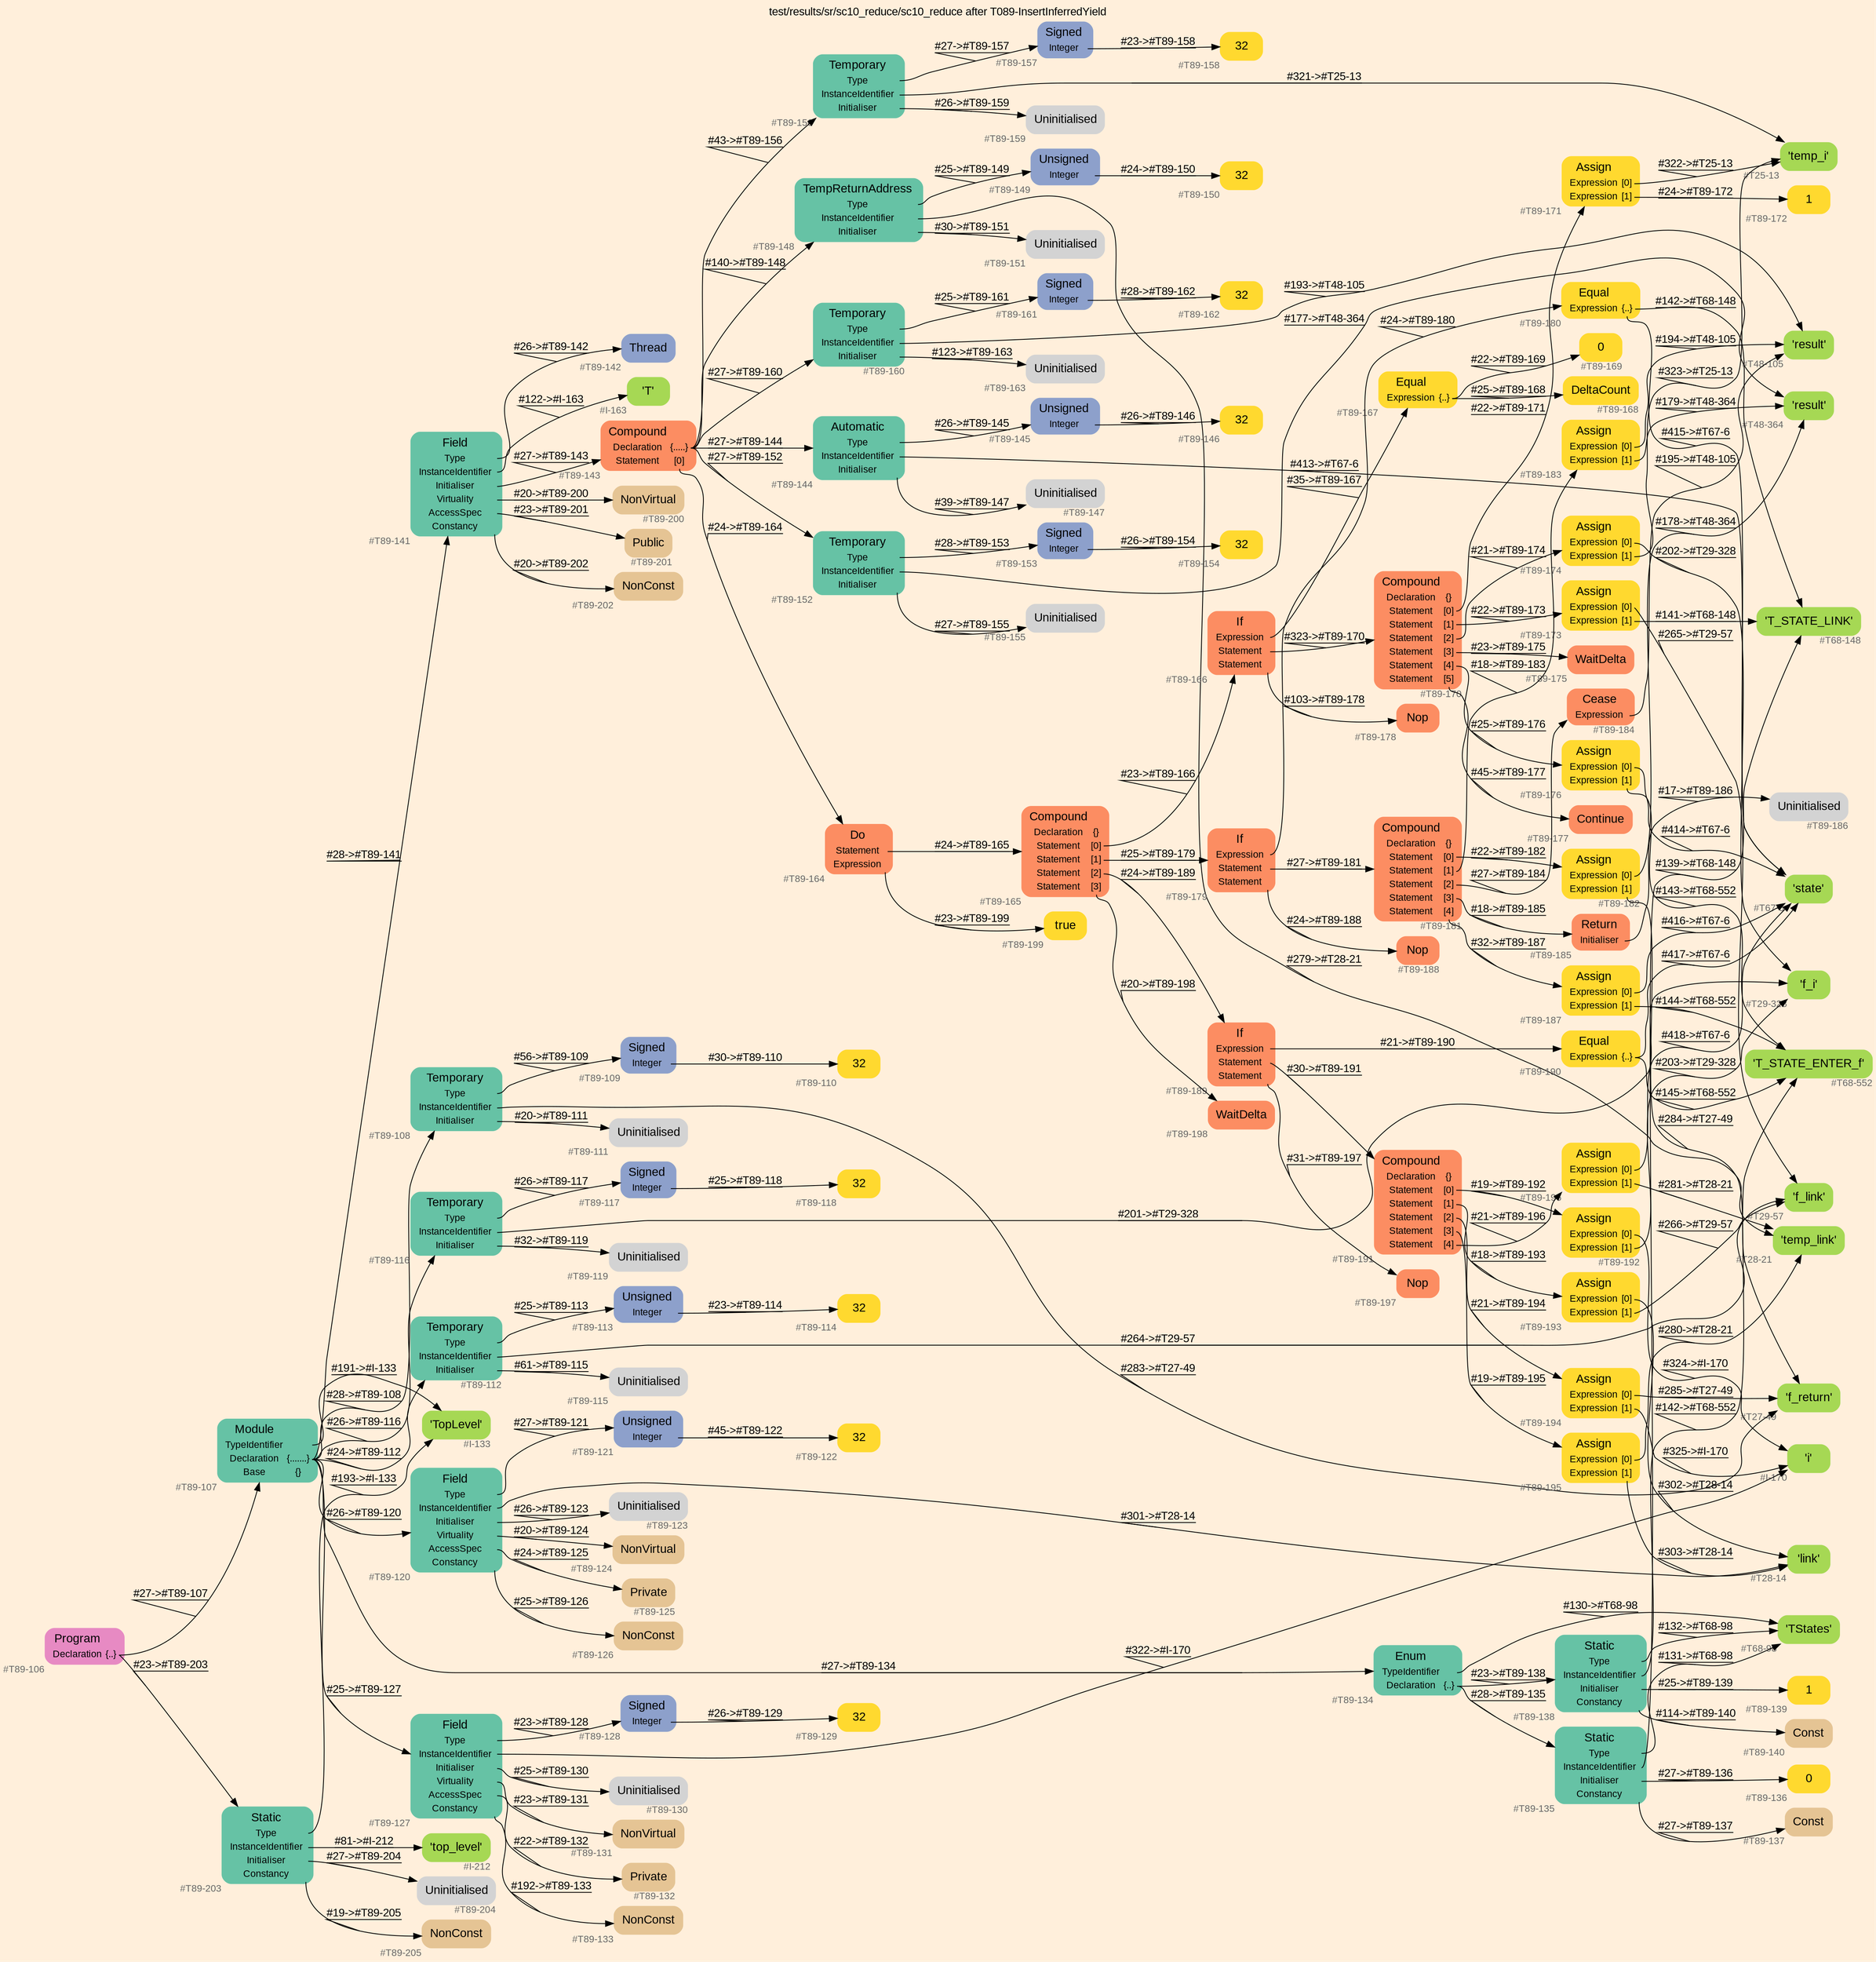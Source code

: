 digraph "test/results/sr/sc10_reduce/sc10_reduce after T089-InsertInferredYield" {
label = "test/results/sr/sc10_reduce/sc10_reduce after T089-InsertInferredYield"
labelloc = t
graph [
    rankdir = "LR"
    ranksep = 0.3
    bgcolor = antiquewhite1
    color = black
    fontcolor = black
    fontname = "Arial"
];
node [
    fontname = "Arial"
];
edge [
    fontname = "Arial"
];

// -------------------- node figure --------------------
// -------- block #T89-106 ----------
"#T89-106" [
    fillcolor = "/set28/4"
    xlabel = "#T89-106"
    fontsize = "12"
    fontcolor = grey40
    shape = "plaintext"
    label = <<TABLE BORDER="0" CELLBORDER="0" CELLSPACING="0">
     <TR><TD><FONT COLOR="black" POINT-SIZE="15">Program</FONT></TD></TR>
     <TR><TD><FONT COLOR="black" POINT-SIZE="12">Declaration</FONT></TD><TD PORT="port0"><FONT COLOR="black" POINT-SIZE="12">{..}</FONT></TD></TR>
    </TABLE>>
    style = "rounded,filled"
];

// -------- block #T89-107 ----------
"#T89-107" [
    fillcolor = "/set28/1"
    xlabel = "#T89-107"
    fontsize = "12"
    fontcolor = grey40
    shape = "plaintext"
    label = <<TABLE BORDER="0" CELLBORDER="0" CELLSPACING="0">
     <TR><TD><FONT COLOR="black" POINT-SIZE="15">Module</FONT></TD></TR>
     <TR><TD><FONT COLOR="black" POINT-SIZE="12">TypeIdentifier</FONT></TD><TD PORT="port0"></TD></TR>
     <TR><TD><FONT COLOR="black" POINT-SIZE="12">Declaration</FONT></TD><TD PORT="port1"><FONT COLOR="black" POINT-SIZE="12">{.......}</FONT></TD></TR>
     <TR><TD><FONT COLOR="black" POINT-SIZE="12">Base</FONT></TD><TD PORT="port2"><FONT COLOR="black" POINT-SIZE="12">{}</FONT></TD></TR>
    </TABLE>>
    style = "rounded,filled"
];

// -------- block #I-133 ----------
"#I-133" [
    fillcolor = "/set28/5"
    xlabel = "#I-133"
    fontsize = "12"
    fontcolor = grey40
    shape = "plaintext"
    label = <<TABLE BORDER="0" CELLBORDER="0" CELLSPACING="0">
     <TR><TD><FONT COLOR="black" POINT-SIZE="15">'TopLevel'</FONT></TD></TR>
    </TABLE>>
    style = "rounded,filled"
];

// -------- block #T89-108 ----------
"#T89-108" [
    fillcolor = "/set28/1"
    xlabel = "#T89-108"
    fontsize = "12"
    fontcolor = grey40
    shape = "plaintext"
    label = <<TABLE BORDER="0" CELLBORDER="0" CELLSPACING="0">
     <TR><TD><FONT COLOR="black" POINT-SIZE="15">Temporary</FONT></TD></TR>
     <TR><TD><FONT COLOR="black" POINT-SIZE="12">Type</FONT></TD><TD PORT="port0"></TD></TR>
     <TR><TD><FONT COLOR="black" POINT-SIZE="12">InstanceIdentifier</FONT></TD><TD PORT="port1"></TD></TR>
     <TR><TD><FONT COLOR="black" POINT-SIZE="12">Initialiser</FONT></TD><TD PORT="port2"></TD></TR>
    </TABLE>>
    style = "rounded,filled"
];

// -------- block #T89-109 ----------
"#T89-109" [
    fillcolor = "/set28/3"
    xlabel = "#T89-109"
    fontsize = "12"
    fontcolor = grey40
    shape = "plaintext"
    label = <<TABLE BORDER="0" CELLBORDER="0" CELLSPACING="0">
     <TR><TD><FONT COLOR="black" POINT-SIZE="15">Signed</FONT></TD></TR>
     <TR><TD><FONT COLOR="black" POINT-SIZE="12">Integer</FONT></TD><TD PORT="port0"></TD></TR>
    </TABLE>>
    style = "rounded,filled"
];

// -------- block #T89-110 ----------
"#T89-110" [
    fillcolor = "/set28/6"
    xlabel = "#T89-110"
    fontsize = "12"
    fontcolor = grey40
    shape = "plaintext"
    label = <<TABLE BORDER="0" CELLBORDER="0" CELLSPACING="0">
     <TR><TD><FONT COLOR="black" POINT-SIZE="15">32</FONT></TD></TR>
    </TABLE>>
    style = "rounded,filled"
];

// -------- block #T27-49 ----------
"#T27-49" [
    fillcolor = "/set28/5"
    xlabel = "#T27-49"
    fontsize = "12"
    fontcolor = grey40
    shape = "plaintext"
    label = <<TABLE BORDER="0" CELLBORDER="0" CELLSPACING="0">
     <TR><TD><FONT COLOR="black" POINT-SIZE="15">'f_return'</FONT></TD></TR>
    </TABLE>>
    style = "rounded,filled"
];

// -------- block #T89-111 ----------
"#T89-111" [
    xlabel = "#T89-111"
    fontsize = "12"
    fontcolor = grey40
    shape = "plaintext"
    label = <<TABLE BORDER="0" CELLBORDER="0" CELLSPACING="0">
     <TR><TD><FONT COLOR="black" POINT-SIZE="15">Uninitialised</FONT></TD></TR>
    </TABLE>>
    style = "rounded,filled"
];

// -------- block #T89-112 ----------
"#T89-112" [
    fillcolor = "/set28/1"
    xlabel = "#T89-112"
    fontsize = "12"
    fontcolor = grey40
    shape = "plaintext"
    label = <<TABLE BORDER="0" CELLBORDER="0" CELLSPACING="0">
     <TR><TD><FONT COLOR="black" POINT-SIZE="15">Temporary</FONT></TD></TR>
     <TR><TD><FONT COLOR="black" POINT-SIZE="12">Type</FONT></TD><TD PORT="port0"></TD></TR>
     <TR><TD><FONT COLOR="black" POINT-SIZE="12">InstanceIdentifier</FONT></TD><TD PORT="port1"></TD></TR>
     <TR><TD><FONT COLOR="black" POINT-SIZE="12">Initialiser</FONT></TD><TD PORT="port2"></TD></TR>
    </TABLE>>
    style = "rounded,filled"
];

// -------- block #T89-113 ----------
"#T89-113" [
    fillcolor = "/set28/3"
    xlabel = "#T89-113"
    fontsize = "12"
    fontcolor = grey40
    shape = "plaintext"
    label = <<TABLE BORDER="0" CELLBORDER="0" CELLSPACING="0">
     <TR><TD><FONT COLOR="black" POINT-SIZE="15">Unsigned</FONT></TD></TR>
     <TR><TD><FONT COLOR="black" POINT-SIZE="12">Integer</FONT></TD><TD PORT="port0"></TD></TR>
    </TABLE>>
    style = "rounded,filled"
];

// -------- block #T89-114 ----------
"#T89-114" [
    fillcolor = "/set28/6"
    xlabel = "#T89-114"
    fontsize = "12"
    fontcolor = grey40
    shape = "plaintext"
    label = <<TABLE BORDER="0" CELLBORDER="0" CELLSPACING="0">
     <TR><TD><FONT COLOR="black" POINT-SIZE="15">32</FONT></TD></TR>
    </TABLE>>
    style = "rounded,filled"
];

// -------- block #T29-57 ----------
"#T29-57" [
    fillcolor = "/set28/5"
    xlabel = "#T29-57"
    fontsize = "12"
    fontcolor = grey40
    shape = "plaintext"
    label = <<TABLE BORDER="0" CELLBORDER="0" CELLSPACING="0">
     <TR><TD><FONT COLOR="black" POINT-SIZE="15">'f_link'</FONT></TD></TR>
    </TABLE>>
    style = "rounded,filled"
];

// -------- block #T89-115 ----------
"#T89-115" [
    xlabel = "#T89-115"
    fontsize = "12"
    fontcolor = grey40
    shape = "plaintext"
    label = <<TABLE BORDER="0" CELLBORDER="0" CELLSPACING="0">
     <TR><TD><FONT COLOR="black" POINT-SIZE="15">Uninitialised</FONT></TD></TR>
    </TABLE>>
    style = "rounded,filled"
];

// -------- block #T89-116 ----------
"#T89-116" [
    fillcolor = "/set28/1"
    xlabel = "#T89-116"
    fontsize = "12"
    fontcolor = grey40
    shape = "plaintext"
    label = <<TABLE BORDER="0" CELLBORDER="0" CELLSPACING="0">
     <TR><TD><FONT COLOR="black" POINT-SIZE="15">Temporary</FONT></TD></TR>
     <TR><TD><FONT COLOR="black" POINT-SIZE="12">Type</FONT></TD><TD PORT="port0"></TD></TR>
     <TR><TD><FONT COLOR="black" POINT-SIZE="12">InstanceIdentifier</FONT></TD><TD PORT="port1"></TD></TR>
     <TR><TD><FONT COLOR="black" POINT-SIZE="12">Initialiser</FONT></TD><TD PORT="port2"></TD></TR>
    </TABLE>>
    style = "rounded,filled"
];

// -------- block #T89-117 ----------
"#T89-117" [
    fillcolor = "/set28/3"
    xlabel = "#T89-117"
    fontsize = "12"
    fontcolor = grey40
    shape = "plaintext"
    label = <<TABLE BORDER="0" CELLBORDER="0" CELLSPACING="0">
     <TR><TD><FONT COLOR="black" POINT-SIZE="15">Signed</FONT></TD></TR>
     <TR><TD><FONT COLOR="black" POINT-SIZE="12">Integer</FONT></TD><TD PORT="port0"></TD></TR>
    </TABLE>>
    style = "rounded,filled"
];

// -------- block #T89-118 ----------
"#T89-118" [
    fillcolor = "/set28/6"
    xlabel = "#T89-118"
    fontsize = "12"
    fontcolor = grey40
    shape = "plaintext"
    label = <<TABLE BORDER="0" CELLBORDER="0" CELLSPACING="0">
     <TR><TD><FONT COLOR="black" POINT-SIZE="15">32</FONT></TD></TR>
    </TABLE>>
    style = "rounded,filled"
];

// -------- block #T29-328 ----------
"#T29-328" [
    fillcolor = "/set28/5"
    xlabel = "#T29-328"
    fontsize = "12"
    fontcolor = grey40
    shape = "plaintext"
    label = <<TABLE BORDER="0" CELLBORDER="0" CELLSPACING="0">
     <TR><TD><FONT COLOR="black" POINT-SIZE="15">'f_i'</FONT></TD></TR>
    </TABLE>>
    style = "rounded,filled"
];

// -------- block #T89-119 ----------
"#T89-119" [
    xlabel = "#T89-119"
    fontsize = "12"
    fontcolor = grey40
    shape = "plaintext"
    label = <<TABLE BORDER="0" CELLBORDER="0" CELLSPACING="0">
     <TR><TD><FONT COLOR="black" POINT-SIZE="15">Uninitialised</FONT></TD></TR>
    </TABLE>>
    style = "rounded,filled"
];

// -------- block #T89-120 ----------
"#T89-120" [
    fillcolor = "/set28/1"
    xlabel = "#T89-120"
    fontsize = "12"
    fontcolor = grey40
    shape = "plaintext"
    label = <<TABLE BORDER="0" CELLBORDER="0" CELLSPACING="0">
     <TR><TD><FONT COLOR="black" POINT-SIZE="15">Field</FONT></TD></TR>
     <TR><TD><FONT COLOR="black" POINT-SIZE="12">Type</FONT></TD><TD PORT="port0"></TD></TR>
     <TR><TD><FONT COLOR="black" POINT-SIZE="12">InstanceIdentifier</FONT></TD><TD PORT="port1"></TD></TR>
     <TR><TD><FONT COLOR="black" POINT-SIZE="12">Initialiser</FONT></TD><TD PORT="port2"></TD></TR>
     <TR><TD><FONT COLOR="black" POINT-SIZE="12">Virtuality</FONT></TD><TD PORT="port3"></TD></TR>
     <TR><TD><FONT COLOR="black" POINT-SIZE="12">AccessSpec</FONT></TD><TD PORT="port4"></TD></TR>
     <TR><TD><FONT COLOR="black" POINT-SIZE="12">Constancy</FONT></TD><TD PORT="port5"></TD></TR>
    </TABLE>>
    style = "rounded,filled"
];

// -------- block #T89-121 ----------
"#T89-121" [
    fillcolor = "/set28/3"
    xlabel = "#T89-121"
    fontsize = "12"
    fontcolor = grey40
    shape = "plaintext"
    label = <<TABLE BORDER="0" CELLBORDER="0" CELLSPACING="0">
     <TR><TD><FONT COLOR="black" POINT-SIZE="15">Unsigned</FONT></TD></TR>
     <TR><TD><FONT COLOR="black" POINT-SIZE="12">Integer</FONT></TD><TD PORT="port0"></TD></TR>
    </TABLE>>
    style = "rounded,filled"
];

// -------- block #T89-122 ----------
"#T89-122" [
    fillcolor = "/set28/6"
    xlabel = "#T89-122"
    fontsize = "12"
    fontcolor = grey40
    shape = "plaintext"
    label = <<TABLE BORDER="0" CELLBORDER="0" CELLSPACING="0">
     <TR><TD><FONT COLOR="black" POINT-SIZE="15">32</FONT></TD></TR>
    </TABLE>>
    style = "rounded,filled"
];

// -------- block #T28-14 ----------
"#T28-14" [
    fillcolor = "/set28/5"
    xlabel = "#T28-14"
    fontsize = "12"
    fontcolor = grey40
    shape = "plaintext"
    label = <<TABLE BORDER="0" CELLBORDER="0" CELLSPACING="0">
     <TR><TD><FONT COLOR="black" POINT-SIZE="15">'link'</FONT></TD></TR>
    </TABLE>>
    style = "rounded,filled"
];

// -------- block #T89-123 ----------
"#T89-123" [
    xlabel = "#T89-123"
    fontsize = "12"
    fontcolor = grey40
    shape = "plaintext"
    label = <<TABLE BORDER="0" CELLBORDER="0" CELLSPACING="0">
     <TR><TD><FONT COLOR="black" POINT-SIZE="15">Uninitialised</FONT></TD></TR>
    </TABLE>>
    style = "rounded,filled"
];

// -------- block #T89-124 ----------
"#T89-124" [
    fillcolor = "/set28/7"
    xlabel = "#T89-124"
    fontsize = "12"
    fontcolor = grey40
    shape = "plaintext"
    label = <<TABLE BORDER="0" CELLBORDER="0" CELLSPACING="0">
     <TR><TD><FONT COLOR="black" POINT-SIZE="15">NonVirtual</FONT></TD></TR>
    </TABLE>>
    style = "rounded,filled"
];

// -------- block #T89-125 ----------
"#T89-125" [
    fillcolor = "/set28/7"
    xlabel = "#T89-125"
    fontsize = "12"
    fontcolor = grey40
    shape = "plaintext"
    label = <<TABLE BORDER="0" CELLBORDER="0" CELLSPACING="0">
     <TR><TD><FONT COLOR="black" POINT-SIZE="15">Private</FONT></TD></TR>
    </TABLE>>
    style = "rounded,filled"
];

// -------- block #T89-126 ----------
"#T89-126" [
    fillcolor = "/set28/7"
    xlabel = "#T89-126"
    fontsize = "12"
    fontcolor = grey40
    shape = "plaintext"
    label = <<TABLE BORDER="0" CELLBORDER="0" CELLSPACING="0">
     <TR><TD><FONT COLOR="black" POINT-SIZE="15">NonConst</FONT></TD></TR>
    </TABLE>>
    style = "rounded,filled"
];

// -------- block #T89-127 ----------
"#T89-127" [
    fillcolor = "/set28/1"
    xlabel = "#T89-127"
    fontsize = "12"
    fontcolor = grey40
    shape = "plaintext"
    label = <<TABLE BORDER="0" CELLBORDER="0" CELLSPACING="0">
     <TR><TD><FONT COLOR="black" POINT-SIZE="15">Field</FONT></TD></TR>
     <TR><TD><FONT COLOR="black" POINT-SIZE="12">Type</FONT></TD><TD PORT="port0"></TD></TR>
     <TR><TD><FONT COLOR="black" POINT-SIZE="12">InstanceIdentifier</FONT></TD><TD PORT="port1"></TD></TR>
     <TR><TD><FONT COLOR="black" POINT-SIZE="12">Initialiser</FONT></TD><TD PORT="port2"></TD></TR>
     <TR><TD><FONT COLOR="black" POINT-SIZE="12">Virtuality</FONT></TD><TD PORT="port3"></TD></TR>
     <TR><TD><FONT COLOR="black" POINT-SIZE="12">AccessSpec</FONT></TD><TD PORT="port4"></TD></TR>
     <TR><TD><FONT COLOR="black" POINT-SIZE="12">Constancy</FONT></TD><TD PORT="port5"></TD></TR>
    </TABLE>>
    style = "rounded,filled"
];

// -------- block #T89-128 ----------
"#T89-128" [
    fillcolor = "/set28/3"
    xlabel = "#T89-128"
    fontsize = "12"
    fontcolor = grey40
    shape = "plaintext"
    label = <<TABLE BORDER="0" CELLBORDER="0" CELLSPACING="0">
     <TR><TD><FONT COLOR="black" POINT-SIZE="15">Signed</FONT></TD></TR>
     <TR><TD><FONT COLOR="black" POINT-SIZE="12">Integer</FONT></TD><TD PORT="port0"></TD></TR>
    </TABLE>>
    style = "rounded,filled"
];

// -------- block #T89-129 ----------
"#T89-129" [
    fillcolor = "/set28/6"
    xlabel = "#T89-129"
    fontsize = "12"
    fontcolor = grey40
    shape = "plaintext"
    label = <<TABLE BORDER="0" CELLBORDER="0" CELLSPACING="0">
     <TR><TD><FONT COLOR="black" POINT-SIZE="15">32</FONT></TD></TR>
    </TABLE>>
    style = "rounded,filled"
];

// -------- block #I-170 ----------
"#I-170" [
    fillcolor = "/set28/5"
    xlabel = "#I-170"
    fontsize = "12"
    fontcolor = grey40
    shape = "plaintext"
    label = <<TABLE BORDER="0" CELLBORDER="0" CELLSPACING="0">
     <TR><TD><FONT COLOR="black" POINT-SIZE="15">'i'</FONT></TD></TR>
    </TABLE>>
    style = "rounded,filled"
];

// -------- block #T89-130 ----------
"#T89-130" [
    xlabel = "#T89-130"
    fontsize = "12"
    fontcolor = grey40
    shape = "plaintext"
    label = <<TABLE BORDER="0" CELLBORDER="0" CELLSPACING="0">
     <TR><TD><FONT COLOR="black" POINT-SIZE="15">Uninitialised</FONT></TD></TR>
    </TABLE>>
    style = "rounded,filled"
];

// -------- block #T89-131 ----------
"#T89-131" [
    fillcolor = "/set28/7"
    xlabel = "#T89-131"
    fontsize = "12"
    fontcolor = grey40
    shape = "plaintext"
    label = <<TABLE BORDER="0" CELLBORDER="0" CELLSPACING="0">
     <TR><TD><FONT COLOR="black" POINT-SIZE="15">NonVirtual</FONT></TD></TR>
    </TABLE>>
    style = "rounded,filled"
];

// -------- block #T89-132 ----------
"#T89-132" [
    fillcolor = "/set28/7"
    xlabel = "#T89-132"
    fontsize = "12"
    fontcolor = grey40
    shape = "plaintext"
    label = <<TABLE BORDER="0" CELLBORDER="0" CELLSPACING="0">
     <TR><TD><FONT COLOR="black" POINT-SIZE="15">Private</FONT></TD></TR>
    </TABLE>>
    style = "rounded,filled"
];

// -------- block #T89-133 ----------
"#T89-133" [
    fillcolor = "/set28/7"
    xlabel = "#T89-133"
    fontsize = "12"
    fontcolor = grey40
    shape = "plaintext"
    label = <<TABLE BORDER="0" CELLBORDER="0" CELLSPACING="0">
     <TR><TD><FONT COLOR="black" POINT-SIZE="15">NonConst</FONT></TD></TR>
    </TABLE>>
    style = "rounded,filled"
];

// -------- block #T89-134 ----------
"#T89-134" [
    fillcolor = "/set28/1"
    xlabel = "#T89-134"
    fontsize = "12"
    fontcolor = grey40
    shape = "plaintext"
    label = <<TABLE BORDER="0" CELLBORDER="0" CELLSPACING="0">
     <TR><TD><FONT COLOR="black" POINT-SIZE="15">Enum</FONT></TD></TR>
     <TR><TD><FONT COLOR="black" POINT-SIZE="12">TypeIdentifier</FONT></TD><TD PORT="port0"></TD></TR>
     <TR><TD><FONT COLOR="black" POINT-SIZE="12">Declaration</FONT></TD><TD PORT="port1"><FONT COLOR="black" POINT-SIZE="12">{..}</FONT></TD></TR>
    </TABLE>>
    style = "rounded,filled"
];

// -------- block #T68-98 ----------
"#T68-98" [
    fillcolor = "/set28/5"
    xlabel = "#T68-98"
    fontsize = "12"
    fontcolor = grey40
    shape = "plaintext"
    label = <<TABLE BORDER="0" CELLBORDER="0" CELLSPACING="0">
     <TR><TD><FONT COLOR="black" POINT-SIZE="15">'TStates'</FONT></TD></TR>
    </TABLE>>
    style = "rounded,filled"
];

// -------- block #T89-135 ----------
"#T89-135" [
    fillcolor = "/set28/1"
    xlabel = "#T89-135"
    fontsize = "12"
    fontcolor = grey40
    shape = "plaintext"
    label = <<TABLE BORDER="0" CELLBORDER="0" CELLSPACING="0">
     <TR><TD><FONT COLOR="black" POINT-SIZE="15">Static</FONT></TD></TR>
     <TR><TD><FONT COLOR="black" POINT-SIZE="12">Type</FONT></TD><TD PORT="port0"></TD></TR>
     <TR><TD><FONT COLOR="black" POINT-SIZE="12">InstanceIdentifier</FONT></TD><TD PORT="port1"></TD></TR>
     <TR><TD><FONT COLOR="black" POINT-SIZE="12">Initialiser</FONT></TD><TD PORT="port2"></TD></TR>
     <TR><TD><FONT COLOR="black" POINT-SIZE="12">Constancy</FONT></TD><TD PORT="port3"></TD></TR>
    </TABLE>>
    style = "rounded,filled"
];

// -------- block #T68-148 ----------
"#T68-148" [
    fillcolor = "/set28/5"
    xlabel = "#T68-148"
    fontsize = "12"
    fontcolor = grey40
    shape = "plaintext"
    label = <<TABLE BORDER="0" CELLBORDER="0" CELLSPACING="0">
     <TR><TD><FONT COLOR="black" POINT-SIZE="15">'T_STATE_LINK'</FONT></TD></TR>
    </TABLE>>
    style = "rounded,filled"
];

// -------- block #T89-136 ----------
"#T89-136" [
    fillcolor = "/set28/6"
    xlabel = "#T89-136"
    fontsize = "12"
    fontcolor = grey40
    shape = "plaintext"
    label = <<TABLE BORDER="0" CELLBORDER="0" CELLSPACING="0">
     <TR><TD><FONT COLOR="black" POINT-SIZE="15">0</FONT></TD></TR>
    </TABLE>>
    style = "rounded,filled"
];

// -------- block #T89-137 ----------
"#T89-137" [
    fillcolor = "/set28/7"
    xlabel = "#T89-137"
    fontsize = "12"
    fontcolor = grey40
    shape = "plaintext"
    label = <<TABLE BORDER="0" CELLBORDER="0" CELLSPACING="0">
     <TR><TD><FONT COLOR="black" POINT-SIZE="15">Const</FONT></TD></TR>
    </TABLE>>
    style = "rounded,filled"
];

// -------- block #T89-138 ----------
"#T89-138" [
    fillcolor = "/set28/1"
    xlabel = "#T89-138"
    fontsize = "12"
    fontcolor = grey40
    shape = "plaintext"
    label = <<TABLE BORDER="0" CELLBORDER="0" CELLSPACING="0">
     <TR><TD><FONT COLOR="black" POINT-SIZE="15">Static</FONT></TD></TR>
     <TR><TD><FONT COLOR="black" POINT-SIZE="12">Type</FONT></TD><TD PORT="port0"></TD></TR>
     <TR><TD><FONT COLOR="black" POINT-SIZE="12">InstanceIdentifier</FONT></TD><TD PORT="port1"></TD></TR>
     <TR><TD><FONT COLOR="black" POINT-SIZE="12">Initialiser</FONT></TD><TD PORT="port2"></TD></TR>
     <TR><TD><FONT COLOR="black" POINT-SIZE="12">Constancy</FONT></TD><TD PORT="port3"></TD></TR>
    </TABLE>>
    style = "rounded,filled"
];

// -------- block #T68-552 ----------
"#T68-552" [
    fillcolor = "/set28/5"
    xlabel = "#T68-552"
    fontsize = "12"
    fontcolor = grey40
    shape = "plaintext"
    label = <<TABLE BORDER="0" CELLBORDER="0" CELLSPACING="0">
     <TR><TD><FONT COLOR="black" POINT-SIZE="15">'T_STATE_ENTER_f'</FONT></TD></TR>
    </TABLE>>
    style = "rounded,filled"
];

// -------- block #T89-139 ----------
"#T89-139" [
    fillcolor = "/set28/6"
    xlabel = "#T89-139"
    fontsize = "12"
    fontcolor = grey40
    shape = "plaintext"
    label = <<TABLE BORDER="0" CELLBORDER="0" CELLSPACING="0">
     <TR><TD><FONT COLOR="black" POINT-SIZE="15">1</FONT></TD></TR>
    </TABLE>>
    style = "rounded,filled"
];

// -------- block #T89-140 ----------
"#T89-140" [
    fillcolor = "/set28/7"
    xlabel = "#T89-140"
    fontsize = "12"
    fontcolor = grey40
    shape = "plaintext"
    label = <<TABLE BORDER="0" CELLBORDER="0" CELLSPACING="0">
     <TR><TD><FONT COLOR="black" POINT-SIZE="15">Const</FONT></TD></TR>
    </TABLE>>
    style = "rounded,filled"
];

// -------- block #T89-141 ----------
"#T89-141" [
    fillcolor = "/set28/1"
    xlabel = "#T89-141"
    fontsize = "12"
    fontcolor = grey40
    shape = "plaintext"
    label = <<TABLE BORDER="0" CELLBORDER="0" CELLSPACING="0">
     <TR><TD><FONT COLOR="black" POINT-SIZE="15">Field</FONT></TD></TR>
     <TR><TD><FONT COLOR="black" POINT-SIZE="12">Type</FONT></TD><TD PORT="port0"></TD></TR>
     <TR><TD><FONT COLOR="black" POINT-SIZE="12">InstanceIdentifier</FONT></TD><TD PORT="port1"></TD></TR>
     <TR><TD><FONT COLOR="black" POINT-SIZE="12">Initialiser</FONT></TD><TD PORT="port2"></TD></TR>
     <TR><TD><FONT COLOR="black" POINT-SIZE="12">Virtuality</FONT></TD><TD PORT="port3"></TD></TR>
     <TR><TD><FONT COLOR="black" POINT-SIZE="12">AccessSpec</FONT></TD><TD PORT="port4"></TD></TR>
     <TR><TD><FONT COLOR="black" POINT-SIZE="12">Constancy</FONT></TD><TD PORT="port5"></TD></TR>
    </TABLE>>
    style = "rounded,filled"
];

// -------- block #T89-142 ----------
"#T89-142" [
    fillcolor = "/set28/3"
    xlabel = "#T89-142"
    fontsize = "12"
    fontcolor = grey40
    shape = "plaintext"
    label = <<TABLE BORDER="0" CELLBORDER="0" CELLSPACING="0">
     <TR><TD><FONT COLOR="black" POINT-SIZE="15">Thread</FONT></TD></TR>
    </TABLE>>
    style = "rounded,filled"
];

// -------- block #I-163 ----------
"#I-163" [
    fillcolor = "/set28/5"
    xlabel = "#I-163"
    fontsize = "12"
    fontcolor = grey40
    shape = "plaintext"
    label = <<TABLE BORDER="0" CELLBORDER="0" CELLSPACING="0">
     <TR><TD><FONT COLOR="black" POINT-SIZE="15">'T'</FONT></TD></TR>
    </TABLE>>
    style = "rounded,filled"
];

// -------- block #T89-143 ----------
"#T89-143" [
    fillcolor = "/set28/2"
    xlabel = "#T89-143"
    fontsize = "12"
    fontcolor = grey40
    shape = "plaintext"
    label = <<TABLE BORDER="0" CELLBORDER="0" CELLSPACING="0">
     <TR><TD><FONT COLOR="black" POINT-SIZE="15">Compound</FONT></TD></TR>
     <TR><TD><FONT COLOR="black" POINT-SIZE="12">Declaration</FONT></TD><TD PORT="port0"><FONT COLOR="black" POINT-SIZE="12">{.....}</FONT></TD></TR>
     <TR><TD><FONT COLOR="black" POINT-SIZE="12">Statement</FONT></TD><TD PORT="port1"><FONT COLOR="black" POINT-SIZE="12">[0]</FONT></TD></TR>
    </TABLE>>
    style = "rounded,filled"
];

// -------- block #T89-144 ----------
"#T89-144" [
    fillcolor = "/set28/1"
    xlabel = "#T89-144"
    fontsize = "12"
    fontcolor = grey40
    shape = "plaintext"
    label = <<TABLE BORDER="0" CELLBORDER="0" CELLSPACING="0">
     <TR><TD><FONT COLOR="black" POINT-SIZE="15">Automatic</FONT></TD></TR>
     <TR><TD><FONT COLOR="black" POINT-SIZE="12">Type</FONT></TD><TD PORT="port0"></TD></TR>
     <TR><TD><FONT COLOR="black" POINT-SIZE="12">InstanceIdentifier</FONT></TD><TD PORT="port1"></TD></TR>
     <TR><TD><FONT COLOR="black" POINT-SIZE="12">Initialiser</FONT></TD><TD PORT="port2"></TD></TR>
    </TABLE>>
    style = "rounded,filled"
];

// -------- block #T89-145 ----------
"#T89-145" [
    fillcolor = "/set28/3"
    xlabel = "#T89-145"
    fontsize = "12"
    fontcolor = grey40
    shape = "plaintext"
    label = <<TABLE BORDER="0" CELLBORDER="0" CELLSPACING="0">
     <TR><TD><FONT COLOR="black" POINT-SIZE="15">Unsigned</FONT></TD></TR>
     <TR><TD><FONT COLOR="black" POINT-SIZE="12">Integer</FONT></TD><TD PORT="port0"></TD></TR>
    </TABLE>>
    style = "rounded,filled"
];

// -------- block #T89-146 ----------
"#T89-146" [
    fillcolor = "/set28/6"
    xlabel = "#T89-146"
    fontsize = "12"
    fontcolor = grey40
    shape = "plaintext"
    label = <<TABLE BORDER="0" CELLBORDER="0" CELLSPACING="0">
     <TR><TD><FONT COLOR="black" POINT-SIZE="15">32</FONT></TD></TR>
    </TABLE>>
    style = "rounded,filled"
];

// -------- block #T67-6 ----------
"#T67-6" [
    fillcolor = "/set28/5"
    xlabel = "#T67-6"
    fontsize = "12"
    fontcolor = grey40
    shape = "plaintext"
    label = <<TABLE BORDER="0" CELLBORDER="0" CELLSPACING="0">
     <TR><TD><FONT COLOR="black" POINT-SIZE="15">'state'</FONT></TD></TR>
    </TABLE>>
    style = "rounded,filled"
];

// -------- block #T89-147 ----------
"#T89-147" [
    xlabel = "#T89-147"
    fontsize = "12"
    fontcolor = grey40
    shape = "plaintext"
    label = <<TABLE BORDER="0" CELLBORDER="0" CELLSPACING="0">
     <TR><TD><FONT COLOR="black" POINT-SIZE="15">Uninitialised</FONT></TD></TR>
    </TABLE>>
    style = "rounded,filled"
];

// -------- block #T89-148 ----------
"#T89-148" [
    fillcolor = "/set28/1"
    xlabel = "#T89-148"
    fontsize = "12"
    fontcolor = grey40
    shape = "plaintext"
    label = <<TABLE BORDER="0" CELLBORDER="0" CELLSPACING="0">
     <TR><TD><FONT COLOR="black" POINT-SIZE="15">TempReturnAddress</FONT></TD></TR>
     <TR><TD><FONT COLOR="black" POINT-SIZE="12">Type</FONT></TD><TD PORT="port0"></TD></TR>
     <TR><TD><FONT COLOR="black" POINT-SIZE="12">InstanceIdentifier</FONT></TD><TD PORT="port1"></TD></TR>
     <TR><TD><FONT COLOR="black" POINT-SIZE="12">Initialiser</FONT></TD><TD PORT="port2"></TD></TR>
    </TABLE>>
    style = "rounded,filled"
];

// -------- block #T89-149 ----------
"#T89-149" [
    fillcolor = "/set28/3"
    xlabel = "#T89-149"
    fontsize = "12"
    fontcolor = grey40
    shape = "plaintext"
    label = <<TABLE BORDER="0" CELLBORDER="0" CELLSPACING="0">
     <TR><TD><FONT COLOR="black" POINT-SIZE="15">Unsigned</FONT></TD></TR>
     <TR><TD><FONT COLOR="black" POINT-SIZE="12">Integer</FONT></TD><TD PORT="port0"></TD></TR>
    </TABLE>>
    style = "rounded,filled"
];

// -------- block #T89-150 ----------
"#T89-150" [
    fillcolor = "/set28/6"
    xlabel = "#T89-150"
    fontsize = "12"
    fontcolor = grey40
    shape = "plaintext"
    label = <<TABLE BORDER="0" CELLBORDER="0" CELLSPACING="0">
     <TR><TD><FONT COLOR="black" POINT-SIZE="15">32</FONT></TD></TR>
    </TABLE>>
    style = "rounded,filled"
];

// -------- block #T28-21 ----------
"#T28-21" [
    fillcolor = "/set28/5"
    xlabel = "#T28-21"
    fontsize = "12"
    fontcolor = grey40
    shape = "plaintext"
    label = <<TABLE BORDER="0" CELLBORDER="0" CELLSPACING="0">
     <TR><TD><FONT COLOR="black" POINT-SIZE="15">'temp_link'</FONT></TD></TR>
    </TABLE>>
    style = "rounded,filled"
];

// -------- block #T89-151 ----------
"#T89-151" [
    xlabel = "#T89-151"
    fontsize = "12"
    fontcolor = grey40
    shape = "plaintext"
    label = <<TABLE BORDER="0" CELLBORDER="0" CELLSPACING="0">
     <TR><TD><FONT COLOR="black" POINT-SIZE="15">Uninitialised</FONT></TD></TR>
    </TABLE>>
    style = "rounded,filled"
];

// -------- block #T89-152 ----------
"#T89-152" [
    fillcolor = "/set28/1"
    xlabel = "#T89-152"
    fontsize = "12"
    fontcolor = grey40
    shape = "plaintext"
    label = <<TABLE BORDER="0" CELLBORDER="0" CELLSPACING="0">
     <TR><TD><FONT COLOR="black" POINT-SIZE="15">Temporary</FONT></TD></TR>
     <TR><TD><FONT COLOR="black" POINT-SIZE="12">Type</FONT></TD><TD PORT="port0"></TD></TR>
     <TR><TD><FONT COLOR="black" POINT-SIZE="12">InstanceIdentifier</FONT></TD><TD PORT="port1"></TD></TR>
     <TR><TD><FONT COLOR="black" POINT-SIZE="12">Initialiser</FONT></TD><TD PORT="port2"></TD></TR>
    </TABLE>>
    style = "rounded,filled"
];

// -------- block #T89-153 ----------
"#T89-153" [
    fillcolor = "/set28/3"
    xlabel = "#T89-153"
    fontsize = "12"
    fontcolor = grey40
    shape = "plaintext"
    label = <<TABLE BORDER="0" CELLBORDER="0" CELLSPACING="0">
     <TR><TD><FONT COLOR="black" POINT-SIZE="15">Signed</FONT></TD></TR>
     <TR><TD><FONT COLOR="black" POINT-SIZE="12">Integer</FONT></TD><TD PORT="port0"></TD></TR>
    </TABLE>>
    style = "rounded,filled"
];

// -------- block #T89-154 ----------
"#T89-154" [
    fillcolor = "/set28/6"
    xlabel = "#T89-154"
    fontsize = "12"
    fontcolor = grey40
    shape = "plaintext"
    label = <<TABLE BORDER="0" CELLBORDER="0" CELLSPACING="0">
     <TR><TD><FONT COLOR="black" POINT-SIZE="15">32</FONT></TD></TR>
    </TABLE>>
    style = "rounded,filled"
];

// -------- block #T48-364 ----------
"#T48-364" [
    fillcolor = "/set28/5"
    xlabel = "#T48-364"
    fontsize = "12"
    fontcolor = grey40
    shape = "plaintext"
    label = <<TABLE BORDER="0" CELLBORDER="0" CELLSPACING="0">
     <TR><TD><FONT COLOR="black" POINT-SIZE="15">'result'</FONT></TD></TR>
    </TABLE>>
    style = "rounded,filled"
];

// -------- block #T89-155 ----------
"#T89-155" [
    xlabel = "#T89-155"
    fontsize = "12"
    fontcolor = grey40
    shape = "plaintext"
    label = <<TABLE BORDER="0" CELLBORDER="0" CELLSPACING="0">
     <TR><TD><FONT COLOR="black" POINT-SIZE="15">Uninitialised</FONT></TD></TR>
    </TABLE>>
    style = "rounded,filled"
];

// -------- block #T89-156 ----------
"#T89-156" [
    fillcolor = "/set28/1"
    xlabel = "#T89-156"
    fontsize = "12"
    fontcolor = grey40
    shape = "plaintext"
    label = <<TABLE BORDER="0" CELLBORDER="0" CELLSPACING="0">
     <TR><TD><FONT COLOR="black" POINT-SIZE="15">Temporary</FONT></TD></TR>
     <TR><TD><FONT COLOR="black" POINT-SIZE="12">Type</FONT></TD><TD PORT="port0"></TD></TR>
     <TR><TD><FONT COLOR="black" POINT-SIZE="12">InstanceIdentifier</FONT></TD><TD PORT="port1"></TD></TR>
     <TR><TD><FONT COLOR="black" POINT-SIZE="12">Initialiser</FONT></TD><TD PORT="port2"></TD></TR>
    </TABLE>>
    style = "rounded,filled"
];

// -------- block #T89-157 ----------
"#T89-157" [
    fillcolor = "/set28/3"
    xlabel = "#T89-157"
    fontsize = "12"
    fontcolor = grey40
    shape = "plaintext"
    label = <<TABLE BORDER="0" CELLBORDER="0" CELLSPACING="0">
     <TR><TD><FONT COLOR="black" POINT-SIZE="15">Signed</FONT></TD></TR>
     <TR><TD><FONT COLOR="black" POINT-SIZE="12">Integer</FONT></TD><TD PORT="port0"></TD></TR>
    </TABLE>>
    style = "rounded,filled"
];

// -------- block #T89-158 ----------
"#T89-158" [
    fillcolor = "/set28/6"
    xlabel = "#T89-158"
    fontsize = "12"
    fontcolor = grey40
    shape = "plaintext"
    label = <<TABLE BORDER="0" CELLBORDER="0" CELLSPACING="0">
     <TR><TD><FONT COLOR="black" POINT-SIZE="15">32</FONT></TD></TR>
    </TABLE>>
    style = "rounded,filled"
];

// -------- block #T25-13 ----------
"#T25-13" [
    fillcolor = "/set28/5"
    xlabel = "#T25-13"
    fontsize = "12"
    fontcolor = grey40
    shape = "plaintext"
    label = <<TABLE BORDER="0" CELLBORDER="0" CELLSPACING="0">
     <TR><TD><FONT COLOR="black" POINT-SIZE="15">'temp_i'</FONT></TD></TR>
    </TABLE>>
    style = "rounded,filled"
];

// -------- block #T89-159 ----------
"#T89-159" [
    xlabel = "#T89-159"
    fontsize = "12"
    fontcolor = grey40
    shape = "plaintext"
    label = <<TABLE BORDER="0" CELLBORDER="0" CELLSPACING="0">
     <TR><TD><FONT COLOR="black" POINT-SIZE="15">Uninitialised</FONT></TD></TR>
    </TABLE>>
    style = "rounded,filled"
];

// -------- block #T89-160 ----------
"#T89-160" [
    fillcolor = "/set28/1"
    xlabel = "#T89-160"
    fontsize = "12"
    fontcolor = grey40
    shape = "plaintext"
    label = <<TABLE BORDER="0" CELLBORDER="0" CELLSPACING="0">
     <TR><TD><FONT COLOR="black" POINT-SIZE="15">Temporary</FONT></TD></TR>
     <TR><TD><FONT COLOR="black" POINT-SIZE="12">Type</FONT></TD><TD PORT="port0"></TD></TR>
     <TR><TD><FONT COLOR="black" POINT-SIZE="12">InstanceIdentifier</FONT></TD><TD PORT="port1"></TD></TR>
     <TR><TD><FONT COLOR="black" POINT-SIZE="12">Initialiser</FONT></TD><TD PORT="port2"></TD></TR>
    </TABLE>>
    style = "rounded,filled"
];

// -------- block #T89-161 ----------
"#T89-161" [
    fillcolor = "/set28/3"
    xlabel = "#T89-161"
    fontsize = "12"
    fontcolor = grey40
    shape = "plaintext"
    label = <<TABLE BORDER="0" CELLBORDER="0" CELLSPACING="0">
     <TR><TD><FONT COLOR="black" POINT-SIZE="15">Signed</FONT></TD></TR>
     <TR><TD><FONT COLOR="black" POINT-SIZE="12">Integer</FONT></TD><TD PORT="port0"></TD></TR>
    </TABLE>>
    style = "rounded,filled"
];

// -------- block #T89-162 ----------
"#T89-162" [
    fillcolor = "/set28/6"
    xlabel = "#T89-162"
    fontsize = "12"
    fontcolor = grey40
    shape = "plaintext"
    label = <<TABLE BORDER="0" CELLBORDER="0" CELLSPACING="0">
     <TR><TD><FONT COLOR="black" POINT-SIZE="15">32</FONT></TD></TR>
    </TABLE>>
    style = "rounded,filled"
];

// -------- block #T48-105 ----------
"#T48-105" [
    fillcolor = "/set28/5"
    xlabel = "#T48-105"
    fontsize = "12"
    fontcolor = grey40
    shape = "plaintext"
    label = <<TABLE BORDER="0" CELLBORDER="0" CELLSPACING="0">
     <TR><TD><FONT COLOR="black" POINT-SIZE="15">'result'</FONT></TD></TR>
    </TABLE>>
    style = "rounded,filled"
];

// -------- block #T89-163 ----------
"#T89-163" [
    xlabel = "#T89-163"
    fontsize = "12"
    fontcolor = grey40
    shape = "plaintext"
    label = <<TABLE BORDER="0" CELLBORDER="0" CELLSPACING="0">
     <TR><TD><FONT COLOR="black" POINT-SIZE="15">Uninitialised</FONT></TD></TR>
    </TABLE>>
    style = "rounded,filled"
];

// -------- block #T89-164 ----------
"#T89-164" [
    fillcolor = "/set28/2"
    xlabel = "#T89-164"
    fontsize = "12"
    fontcolor = grey40
    shape = "plaintext"
    label = <<TABLE BORDER="0" CELLBORDER="0" CELLSPACING="0">
     <TR><TD><FONT COLOR="black" POINT-SIZE="15">Do</FONT></TD></TR>
     <TR><TD><FONT COLOR="black" POINT-SIZE="12">Statement</FONT></TD><TD PORT="port0"></TD></TR>
     <TR><TD><FONT COLOR="black" POINT-SIZE="12">Expression</FONT></TD><TD PORT="port1"></TD></TR>
    </TABLE>>
    style = "rounded,filled"
];

// -------- block #T89-165 ----------
"#T89-165" [
    fillcolor = "/set28/2"
    xlabel = "#T89-165"
    fontsize = "12"
    fontcolor = grey40
    shape = "plaintext"
    label = <<TABLE BORDER="0" CELLBORDER="0" CELLSPACING="0">
     <TR><TD><FONT COLOR="black" POINT-SIZE="15">Compound</FONT></TD></TR>
     <TR><TD><FONT COLOR="black" POINT-SIZE="12">Declaration</FONT></TD><TD PORT="port0"><FONT COLOR="black" POINT-SIZE="12">{}</FONT></TD></TR>
     <TR><TD><FONT COLOR="black" POINT-SIZE="12">Statement</FONT></TD><TD PORT="port1"><FONT COLOR="black" POINT-SIZE="12">[0]</FONT></TD></TR>
     <TR><TD><FONT COLOR="black" POINT-SIZE="12">Statement</FONT></TD><TD PORT="port2"><FONT COLOR="black" POINT-SIZE="12">[1]</FONT></TD></TR>
     <TR><TD><FONT COLOR="black" POINT-SIZE="12">Statement</FONT></TD><TD PORT="port3"><FONT COLOR="black" POINT-SIZE="12">[2]</FONT></TD></TR>
     <TR><TD><FONT COLOR="black" POINT-SIZE="12">Statement</FONT></TD><TD PORT="port4"><FONT COLOR="black" POINT-SIZE="12">[3]</FONT></TD></TR>
    </TABLE>>
    style = "rounded,filled"
];

// -------- block #T89-166 ----------
"#T89-166" [
    fillcolor = "/set28/2"
    xlabel = "#T89-166"
    fontsize = "12"
    fontcolor = grey40
    shape = "plaintext"
    label = <<TABLE BORDER="0" CELLBORDER="0" CELLSPACING="0">
     <TR><TD><FONT COLOR="black" POINT-SIZE="15">If</FONT></TD></TR>
     <TR><TD><FONT COLOR="black" POINT-SIZE="12">Expression</FONT></TD><TD PORT="port0"></TD></TR>
     <TR><TD><FONT COLOR="black" POINT-SIZE="12">Statement</FONT></TD><TD PORT="port1"></TD></TR>
     <TR><TD><FONT COLOR="black" POINT-SIZE="12">Statement</FONT></TD><TD PORT="port2"></TD></TR>
    </TABLE>>
    style = "rounded,filled"
];

// -------- block #T89-167 ----------
"#T89-167" [
    fillcolor = "/set28/6"
    xlabel = "#T89-167"
    fontsize = "12"
    fontcolor = grey40
    shape = "plaintext"
    label = <<TABLE BORDER="0" CELLBORDER="0" CELLSPACING="0">
     <TR><TD><FONT COLOR="black" POINT-SIZE="15">Equal</FONT></TD></TR>
     <TR><TD><FONT COLOR="black" POINT-SIZE="12">Expression</FONT></TD><TD PORT="port0"><FONT COLOR="black" POINT-SIZE="12">{..}</FONT></TD></TR>
    </TABLE>>
    style = "rounded,filled"
];

// -------- block #T89-168 ----------
"#T89-168" [
    fillcolor = "/set28/6"
    xlabel = "#T89-168"
    fontsize = "12"
    fontcolor = grey40
    shape = "plaintext"
    label = <<TABLE BORDER="0" CELLBORDER="0" CELLSPACING="0">
     <TR><TD><FONT COLOR="black" POINT-SIZE="15">DeltaCount</FONT></TD></TR>
    </TABLE>>
    style = "rounded,filled"
];

// -------- block #T89-169 ----------
"#T89-169" [
    fillcolor = "/set28/6"
    xlabel = "#T89-169"
    fontsize = "12"
    fontcolor = grey40
    shape = "plaintext"
    label = <<TABLE BORDER="0" CELLBORDER="0" CELLSPACING="0">
     <TR><TD><FONT COLOR="black" POINT-SIZE="15">0</FONT></TD></TR>
    </TABLE>>
    style = "rounded,filled"
];

// -------- block #T89-170 ----------
"#T89-170" [
    fillcolor = "/set28/2"
    xlabel = "#T89-170"
    fontsize = "12"
    fontcolor = grey40
    shape = "plaintext"
    label = <<TABLE BORDER="0" CELLBORDER="0" CELLSPACING="0">
     <TR><TD><FONT COLOR="black" POINT-SIZE="15">Compound</FONT></TD></TR>
     <TR><TD><FONT COLOR="black" POINT-SIZE="12">Declaration</FONT></TD><TD PORT="port0"><FONT COLOR="black" POINT-SIZE="12">{}</FONT></TD></TR>
     <TR><TD><FONT COLOR="black" POINT-SIZE="12">Statement</FONT></TD><TD PORT="port1"><FONT COLOR="black" POINT-SIZE="12">[0]</FONT></TD></TR>
     <TR><TD><FONT COLOR="black" POINT-SIZE="12">Statement</FONT></TD><TD PORT="port2"><FONT COLOR="black" POINT-SIZE="12">[1]</FONT></TD></TR>
     <TR><TD><FONT COLOR="black" POINT-SIZE="12">Statement</FONT></TD><TD PORT="port3"><FONT COLOR="black" POINT-SIZE="12">[2]</FONT></TD></TR>
     <TR><TD><FONT COLOR="black" POINT-SIZE="12">Statement</FONT></TD><TD PORT="port4"><FONT COLOR="black" POINT-SIZE="12">[3]</FONT></TD></TR>
     <TR><TD><FONT COLOR="black" POINT-SIZE="12">Statement</FONT></TD><TD PORT="port5"><FONT COLOR="black" POINT-SIZE="12">[4]</FONT></TD></TR>
     <TR><TD><FONT COLOR="black" POINT-SIZE="12">Statement</FONT></TD><TD PORT="port6"><FONT COLOR="black" POINT-SIZE="12">[5]</FONT></TD></TR>
    </TABLE>>
    style = "rounded,filled"
];

// -------- block #T89-171 ----------
"#T89-171" [
    fillcolor = "/set28/6"
    xlabel = "#T89-171"
    fontsize = "12"
    fontcolor = grey40
    shape = "plaintext"
    label = <<TABLE BORDER="0" CELLBORDER="0" CELLSPACING="0">
     <TR><TD><FONT COLOR="black" POINT-SIZE="15">Assign</FONT></TD></TR>
     <TR><TD><FONT COLOR="black" POINT-SIZE="12">Expression</FONT></TD><TD PORT="port0"><FONT COLOR="black" POINT-SIZE="12">[0]</FONT></TD></TR>
     <TR><TD><FONT COLOR="black" POINT-SIZE="12">Expression</FONT></TD><TD PORT="port1"><FONT COLOR="black" POINT-SIZE="12">[1]</FONT></TD></TR>
    </TABLE>>
    style = "rounded,filled"
];

// -------- block #T89-172 ----------
"#T89-172" [
    fillcolor = "/set28/6"
    xlabel = "#T89-172"
    fontsize = "12"
    fontcolor = grey40
    shape = "plaintext"
    label = <<TABLE BORDER="0" CELLBORDER="0" CELLSPACING="0">
     <TR><TD><FONT COLOR="black" POINT-SIZE="15">1</FONT></TD></TR>
    </TABLE>>
    style = "rounded,filled"
];

// -------- block #T89-173 ----------
"#T89-173" [
    fillcolor = "/set28/6"
    xlabel = "#T89-173"
    fontsize = "12"
    fontcolor = grey40
    shape = "plaintext"
    label = <<TABLE BORDER="0" CELLBORDER="0" CELLSPACING="0">
     <TR><TD><FONT COLOR="black" POINT-SIZE="15">Assign</FONT></TD></TR>
     <TR><TD><FONT COLOR="black" POINT-SIZE="12">Expression</FONT></TD><TD PORT="port0"><FONT COLOR="black" POINT-SIZE="12">[0]</FONT></TD></TR>
     <TR><TD><FONT COLOR="black" POINT-SIZE="12">Expression</FONT></TD><TD PORT="port1"><FONT COLOR="black" POINT-SIZE="12">[1]</FONT></TD></TR>
    </TABLE>>
    style = "rounded,filled"
];

// -------- block #T89-174 ----------
"#T89-174" [
    fillcolor = "/set28/6"
    xlabel = "#T89-174"
    fontsize = "12"
    fontcolor = grey40
    shape = "plaintext"
    label = <<TABLE BORDER="0" CELLBORDER="0" CELLSPACING="0">
     <TR><TD><FONT COLOR="black" POINT-SIZE="15">Assign</FONT></TD></TR>
     <TR><TD><FONT COLOR="black" POINT-SIZE="12">Expression</FONT></TD><TD PORT="port0"><FONT COLOR="black" POINT-SIZE="12">[0]</FONT></TD></TR>
     <TR><TD><FONT COLOR="black" POINT-SIZE="12">Expression</FONT></TD><TD PORT="port1"><FONT COLOR="black" POINT-SIZE="12">[1]</FONT></TD></TR>
    </TABLE>>
    style = "rounded,filled"
];

// -------- block #T89-175 ----------
"#T89-175" [
    fillcolor = "/set28/2"
    xlabel = "#T89-175"
    fontsize = "12"
    fontcolor = grey40
    shape = "plaintext"
    label = <<TABLE BORDER="0" CELLBORDER="0" CELLSPACING="0">
     <TR><TD><FONT COLOR="black" POINT-SIZE="15">WaitDelta</FONT></TD></TR>
    </TABLE>>
    style = "rounded,filled"
];

// -------- block #T89-176 ----------
"#T89-176" [
    fillcolor = "/set28/6"
    xlabel = "#T89-176"
    fontsize = "12"
    fontcolor = grey40
    shape = "plaintext"
    label = <<TABLE BORDER="0" CELLBORDER="0" CELLSPACING="0">
     <TR><TD><FONT COLOR="black" POINT-SIZE="15">Assign</FONT></TD></TR>
     <TR><TD><FONT COLOR="black" POINT-SIZE="12">Expression</FONT></TD><TD PORT="port0"><FONT COLOR="black" POINT-SIZE="12">[0]</FONT></TD></TR>
     <TR><TD><FONT COLOR="black" POINT-SIZE="12">Expression</FONT></TD><TD PORT="port1"><FONT COLOR="black" POINT-SIZE="12">[1]</FONT></TD></TR>
    </TABLE>>
    style = "rounded,filled"
];

// -------- block #T89-177 ----------
"#T89-177" [
    fillcolor = "/set28/2"
    xlabel = "#T89-177"
    fontsize = "12"
    fontcolor = grey40
    shape = "plaintext"
    label = <<TABLE BORDER="0" CELLBORDER="0" CELLSPACING="0">
     <TR><TD><FONT COLOR="black" POINT-SIZE="15">Continue</FONT></TD></TR>
    </TABLE>>
    style = "rounded,filled"
];

// -------- block #T89-178 ----------
"#T89-178" [
    fillcolor = "/set28/2"
    xlabel = "#T89-178"
    fontsize = "12"
    fontcolor = grey40
    shape = "plaintext"
    label = <<TABLE BORDER="0" CELLBORDER="0" CELLSPACING="0">
     <TR><TD><FONT COLOR="black" POINT-SIZE="15">Nop</FONT></TD></TR>
    </TABLE>>
    style = "rounded,filled"
];

// -------- block #T89-179 ----------
"#T89-179" [
    fillcolor = "/set28/2"
    xlabel = "#T89-179"
    fontsize = "12"
    fontcolor = grey40
    shape = "plaintext"
    label = <<TABLE BORDER="0" CELLBORDER="0" CELLSPACING="0">
     <TR><TD><FONT COLOR="black" POINT-SIZE="15">If</FONT></TD></TR>
     <TR><TD><FONT COLOR="black" POINT-SIZE="12">Expression</FONT></TD><TD PORT="port0"></TD></TR>
     <TR><TD><FONT COLOR="black" POINT-SIZE="12">Statement</FONT></TD><TD PORT="port1"></TD></TR>
     <TR><TD><FONT COLOR="black" POINT-SIZE="12">Statement</FONT></TD><TD PORT="port2"></TD></TR>
    </TABLE>>
    style = "rounded,filled"
];

// -------- block #T89-180 ----------
"#T89-180" [
    fillcolor = "/set28/6"
    xlabel = "#T89-180"
    fontsize = "12"
    fontcolor = grey40
    shape = "plaintext"
    label = <<TABLE BORDER="0" CELLBORDER="0" CELLSPACING="0">
     <TR><TD><FONT COLOR="black" POINT-SIZE="15">Equal</FONT></TD></TR>
     <TR><TD><FONT COLOR="black" POINT-SIZE="12">Expression</FONT></TD><TD PORT="port0"><FONT COLOR="black" POINT-SIZE="12">{..}</FONT></TD></TR>
    </TABLE>>
    style = "rounded,filled"
];

// -------- block #T89-181 ----------
"#T89-181" [
    fillcolor = "/set28/2"
    xlabel = "#T89-181"
    fontsize = "12"
    fontcolor = grey40
    shape = "plaintext"
    label = <<TABLE BORDER="0" CELLBORDER="0" CELLSPACING="0">
     <TR><TD><FONT COLOR="black" POINT-SIZE="15">Compound</FONT></TD></TR>
     <TR><TD><FONT COLOR="black" POINT-SIZE="12">Declaration</FONT></TD><TD PORT="port0"><FONT COLOR="black" POINT-SIZE="12">{}</FONT></TD></TR>
     <TR><TD><FONT COLOR="black" POINT-SIZE="12">Statement</FONT></TD><TD PORT="port1"><FONT COLOR="black" POINT-SIZE="12">[0]</FONT></TD></TR>
     <TR><TD><FONT COLOR="black" POINT-SIZE="12">Statement</FONT></TD><TD PORT="port2"><FONT COLOR="black" POINT-SIZE="12">[1]</FONT></TD></TR>
     <TR><TD><FONT COLOR="black" POINT-SIZE="12">Statement</FONT></TD><TD PORT="port3"><FONT COLOR="black" POINT-SIZE="12">[2]</FONT></TD></TR>
     <TR><TD><FONT COLOR="black" POINT-SIZE="12">Statement</FONT></TD><TD PORT="port4"><FONT COLOR="black" POINT-SIZE="12">[3]</FONT></TD></TR>
     <TR><TD><FONT COLOR="black" POINT-SIZE="12">Statement</FONT></TD><TD PORT="port5"><FONT COLOR="black" POINT-SIZE="12">[4]</FONT></TD></TR>
    </TABLE>>
    style = "rounded,filled"
];

// -------- block #T89-182 ----------
"#T89-182" [
    fillcolor = "/set28/6"
    xlabel = "#T89-182"
    fontsize = "12"
    fontcolor = grey40
    shape = "plaintext"
    label = <<TABLE BORDER="0" CELLBORDER="0" CELLSPACING="0">
     <TR><TD><FONT COLOR="black" POINT-SIZE="15">Assign</FONT></TD></TR>
     <TR><TD><FONT COLOR="black" POINT-SIZE="12">Expression</FONT></TD><TD PORT="port0"><FONT COLOR="black" POINT-SIZE="12">[0]</FONT></TD></TR>
     <TR><TD><FONT COLOR="black" POINT-SIZE="12">Expression</FONT></TD><TD PORT="port1"><FONT COLOR="black" POINT-SIZE="12">[1]</FONT></TD></TR>
    </TABLE>>
    style = "rounded,filled"
];

// -------- block #T89-183 ----------
"#T89-183" [
    fillcolor = "/set28/6"
    xlabel = "#T89-183"
    fontsize = "12"
    fontcolor = grey40
    shape = "plaintext"
    label = <<TABLE BORDER="0" CELLBORDER="0" CELLSPACING="0">
     <TR><TD><FONT COLOR="black" POINT-SIZE="15">Assign</FONT></TD></TR>
     <TR><TD><FONT COLOR="black" POINT-SIZE="12">Expression</FONT></TD><TD PORT="port0"><FONT COLOR="black" POINT-SIZE="12">[0]</FONT></TD></TR>
     <TR><TD><FONT COLOR="black" POINT-SIZE="12">Expression</FONT></TD><TD PORT="port1"><FONT COLOR="black" POINT-SIZE="12">[1]</FONT></TD></TR>
    </TABLE>>
    style = "rounded,filled"
];

// -------- block #T89-184 ----------
"#T89-184" [
    fillcolor = "/set28/2"
    xlabel = "#T89-184"
    fontsize = "12"
    fontcolor = grey40
    shape = "plaintext"
    label = <<TABLE BORDER="0" CELLBORDER="0" CELLSPACING="0">
     <TR><TD><FONT COLOR="black" POINT-SIZE="15">Cease</FONT></TD></TR>
     <TR><TD><FONT COLOR="black" POINT-SIZE="12">Expression</FONT></TD><TD PORT="port0"></TD></TR>
    </TABLE>>
    style = "rounded,filled"
];

// -------- block #T89-185 ----------
"#T89-185" [
    fillcolor = "/set28/2"
    xlabel = "#T89-185"
    fontsize = "12"
    fontcolor = grey40
    shape = "plaintext"
    label = <<TABLE BORDER="0" CELLBORDER="0" CELLSPACING="0">
     <TR><TD><FONT COLOR="black" POINT-SIZE="15">Return</FONT></TD></TR>
     <TR><TD><FONT COLOR="black" POINT-SIZE="12">Initialiser</FONT></TD><TD PORT="port0"></TD></TR>
    </TABLE>>
    style = "rounded,filled"
];

// -------- block #T89-186 ----------
"#T89-186" [
    xlabel = "#T89-186"
    fontsize = "12"
    fontcolor = grey40
    shape = "plaintext"
    label = <<TABLE BORDER="0" CELLBORDER="0" CELLSPACING="0">
     <TR><TD><FONT COLOR="black" POINT-SIZE="15">Uninitialised</FONT></TD></TR>
    </TABLE>>
    style = "rounded,filled"
];

// -------- block #T89-187 ----------
"#T89-187" [
    fillcolor = "/set28/6"
    xlabel = "#T89-187"
    fontsize = "12"
    fontcolor = grey40
    shape = "plaintext"
    label = <<TABLE BORDER="0" CELLBORDER="0" CELLSPACING="0">
     <TR><TD><FONT COLOR="black" POINT-SIZE="15">Assign</FONT></TD></TR>
     <TR><TD><FONT COLOR="black" POINT-SIZE="12">Expression</FONT></TD><TD PORT="port0"><FONT COLOR="black" POINT-SIZE="12">[0]</FONT></TD></TR>
     <TR><TD><FONT COLOR="black" POINT-SIZE="12">Expression</FONT></TD><TD PORT="port1"><FONT COLOR="black" POINT-SIZE="12">[1]</FONT></TD></TR>
    </TABLE>>
    style = "rounded,filled"
];

// -------- block #T89-188 ----------
"#T89-188" [
    fillcolor = "/set28/2"
    xlabel = "#T89-188"
    fontsize = "12"
    fontcolor = grey40
    shape = "plaintext"
    label = <<TABLE BORDER="0" CELLBORDER="0" CELLSPACING="0">
     <TR><TD><FONT COLOR="black" POINT-SIZE="15">Nop</FONT></TD></TR>
    </TABLE>>
    style = "rounded,filled"
];

// -------- block #T89-189 ----------
"#T89-189" [
    fillcolor = "/set28/2"
    xlabel = "#T89-189"
    fontsize = "12"
    fontcolor = grey40
    shape = "plaintext"
    label = <<TABLE BORDER="0" CELLBORDER="0" CELLSPACING="0">
     <TR><TD><FONT COLOR="black" POINT-SIZE="15">If</FONT></TD></TR>
     <TR><TD><FONT COLOR="black" POINT-SIZE="12">Expression</FONT></TD><TD PORT="port0"></TD></TR>
     <TR><TD><FONT COLOR="black" POINT-SIZE="12">Statement</FONT></TD><TD PORT="port1"></TD></TR>
     <TR><TD><FONT COLOR="black" POINT-SIZE="12">Statement</FONT></TD><TD PORT="port2"></TD></TR>
    </TABLE>>
    style = "rounded,filled"
];

// -------- block #T89-190 ----------
"#T89-190" [
    fillcolor = "/set28/6"
    xlabel = "#T89-190"
    fontsize = "12"
    fontcolor = grey40
    shape = "plaintext"
    label = <<TABLE BORDER="0" CELLBORDER="0" CELLSPACING="0">
     <TR><TD><FONT COLOR="black" POINT-SIZE="15">Equal</FONT></TD></TR>
     <TR><TD><FONT COLOR="black" POINT-SIZE="12">Expression</FONT></TD><TD PORT="port0"><FONT COLOR="black" POINT-SIZE="12">{..}</FONT></TD></TR>
    </TABLE>>
    style = "rounded,filled"
];

// -------- block #T89-191 ----------
"#T89-191" [
    fillcolor = "/set28/2"
    xlabel = "#T89-191"
    fontsize = "12"
    fontcolor = grey40
    shape = "plaintext"
    label = <<TABLE BORDER="0" CELLBORDER="0" CELLSPACING="0">
     <TR><TD><FONT COLOR="black" POINT-SIZE="15">Compound</FONT></TD></TR>
     <TR><TD><FONT COLOR="black" POINT-SIZE="12">Declaration</FONT></TD><TD PORT="port0"><FONT COLOR="black" POINT-SIZE="12">{}</FONT></TD></TR>
     <TR><TD><FONT COLOR="black" POINT-SIZE="12">Statement</FONT></TD><TD PORT="port1"><FONT COLOR="black" POINT-SIZE="12">[0]</FONT></TD></TR>
     <TR><TD><FONT COLOR="black" POINT-SIZE="12">Statement</FONT></TD><TD PORT="port2"><FONT COLOR="black" POINT-SIZE="12">[1]</FONT></TD></TR>
     <TR><TD><FONT COLOR="black" POINT-SIZE="12">Statement</FONT></TD><TD PORT="port3"><FONT COLOR="black" POINT-SIZE="12">[2]</FONT></TD></TR>
     <TR><TD><FONT COLOR="black" POINT-SIZE="12">Statement</FONT></TD><TD PORT="port4"><FONT COLOR="black" POINT-SIZE="12">[3]</FONT></TD></TR>
     <TR><TD><FONT COLOR="black" POINT-SIZE="12">Statement</FONT></TD><TD PORT="port5"><FONT COLOR="black" POINT-SIZE="12">[4]</FONT></TD></TR>
    </TABLE>>
    style = "rounded,filled"
];

// -------- block #T89-192 ----------
"#T89-192" [
    fillcolor = "/set28/6"
    xlabel = "#T89-192"
    fontsize = "12"
    fontcolor = grey40
    shape = "plaintext"
    label = <<TABLE BORDER="0" CELLBORDER="0" CELLSPACING="0">
     <TR><TD><FONT COLOR="black" POINT-SIZE="15">Assign</FONT></TD></TR>
     <TR><TD><FONT COLOR="black" POINT-SIZE="12">Expression</FONT></TD><TD PORT="port0"><FONT COLOR="black" POINT-SIZE="12">[0]</FONT></TD></TR>
     <TR><TD><FONT COLOR="black" POINT-SIZE="12">Expression</FONT></TD><TD PORT="port1"><FONT COLOR="black" POINT-SIZE="12">[1]</FONT></TD></TR>
    </TABLE>>
    style = "rounded,filled"
];

// -------- block #T89-193 ----------
"#T89-193" [
    fillcolor = "/set28/6"
    xlabel = "#T89-193"
    fontsize = "12"
    fontcolor = grey40
    shape = "plaintext"
    label = <<TABLE BORDER="0" CELLBORDER="0" CELLSPACING="0">
     <TR><TD><FONT COLOR="black" POINT-SIZE="15">Assign</FONT></TD></TR>
     <TR><TD><FONT COLOR="black" POINT-SIZE="12">Expression</FONT></TD><TD PORT="port0"><FONT COLOR="black" POINT-SIZE="12">[0]</FONT></TD></TR>
     <TR><TD><FONT COLOR="black" POINT-SIZE="12">Expression</FONT></TD><TD PORT="port1"><FONT COLOR="black" POINT-SIZE="12">[1]</FONT></TD></TR>
    </TABLE>>
    style = "rounded,filled"
];

// -------- block #T89-194 ----------
"#T89-194" [
    fillcolor = "/set28/6"
    xlabel = "#T89-194"
    fontsize = "12"
    fontcolor = grey40
    shape = "plaintext"
    label = <<TABLE BORDER="0" CELLBORDER="0" CELLSPACING="0">
     <TR><TD><FONT COLOR="black" POINT-SIZE="15">Assign</FONT></TD></TR>
     <TR><TD><FONT COLOR="black" POINT-SIZE="12">Expression</FONT></TD><TD PORT="port0"><FONT COLOR="black" POINT-SIZE="12">[0]</FONT></TD></TR>
     <TR><TD><FONT COLOR="black" POINT-SIZE="12">Expression</FONT></TD><TD PORT="port1"><FONT COLOR="black" POINT-SIZE="12">[1]</FONT></TD></TR>
    </TABLE>>
    style = "rounded,filled"
];

// -------- block #T89-195 ----------
"#T89-195" [
    fillcolor = "/set28/6"
    xlabel = "#T89-195"
    fontsize = "12"
    fontcolor = grey40
    shape = "plaintext"
    label = <<TABLE BORDER="0" CELLBORDER="0" CELLSPACING="0">
     <TR><TD><FONT COLOR="black" POINT-SIZE="15">Assign</FONT></TD></TR>
     <TR><TD><FONT COLOR="black" POINT-SIZE="12">Expression</FONT></TD><TD PORT="port0"><FONT COLOR="black" POINT-SIZE="12">[0]</FONT></TD></TR>
     <TR><TD><FONT COLOR="black" POINT-SIZE="12">Expression</FONT></TD><TD PORT="port1"><FONT COLOR="black" POINT-SIZE="12">[1]</FONT></TD></TR>
    </TABLE>>
    style = "rounded,filled"
];

// -------- block #T89-196 ----------
"#T89-196" [
    fillcolor = "/set28/6"
    xlabel = "#T89-196"
    fontsize = "12"
    fontcolor = grey40
    shape = "plaintext"
    label = <<TABLE BORDER="0" CELLBORDER="0" CELLSPACING="0">
     <TR><TD><FONT COLOR="black" POINT-SIZE="15">Assign</FONT></TD></TR>
     <TR><TD><FONT COLOR="black" POINT-SIZE="12">Expression</FONT></TD><TD PORT="port0"><FONT COLOR="black" POINT-SIZE="12">[0]</FONT></TD></TR>
     <TR><TD><FONT COLOR="black" POINT-SIZE="12">Expression</FONT></TD><TD PORT="port1"><FONT COLOR="black" POINT-SIZE="12">[1]</FONT></TD></TR>
    </TABLE>>
    style = "rounded,filled"
];

// -------- block #T89-197 ----------
"#T89-197" [
    fillcolor = "/set28/2"
    xlabel = "#T89-197"
    fontsize = "12"
    fontcolor = grey40
    shape = "plaintext"
    label = <<TABLE BORDER="0" CELLBORDER="0" CELLSPACING="0">
     <TR><TD><FONT COLOR="black" POINT-SIZE="15">Nop</FONT></TD></TR>
    </TABLE>>
    style = "rounded,filled"
];

// -------- block #T89-198 ----------
"#T89-198" [
    fillcolor = "/set28/2"
    xlabel = "#T89-198"
    fontsize = "12"
    fontcolor = grey40
    shape = "plaintext"
    label = <<TABLE BORDER="0" CELLBORDER="0" CELLSPACING="0">
     <TR><TD><FONT COLOR="black" POINT-SIZE="15">WaitDelta</FONT></TD></TR>
    </TABLE>>
    style = "rounded,filled"
];

// -------- block #T89-199 ----------
"#T89-199" [
    fillcolor = "/set28/6"
    xlabel = "#T89-199"
    fontsize = "12"
    fontcolor = grey40
    shape = "plaintext"
    label = <<TABLE BORDER="0" CELLBORDER="0" CELLSPACING="0">
     <TR><TD><FONT COLOR="black" POINT-SIZE="15">true</FONT></TD></TR>
    </TABLE>>
    style = "rounded,filled"
];

// -------- block #T89-200 ----------
"#T89-200" [
    fillcolor = "/set28/7"
    xlabel = "#T89-200"
    fontsize = "12"
    fontcolor = grey40
    shape = "plaintext"
    label = <<TABLE BORDER="0" CELLBORDER="0" CELLSPACING="0">
     <TR><TD><FONT COLOR="black" POINT-SIZE="15">NonVirtual</FONT></TD></TR>
    </TABLE>>
    style = "rounded,filled"
];

// -------- block #T89-201 ----------
"#T89-201" [
    fillcolor = "/set28/7"
    xlabel = "#T89-201"
    fontsize = "12"
    fontcolor = grey40
    shape = "plaintext"
    label = <<TABLE BORDER="0" CELLBORDER="0" CELLSPACING="0">
     <TR><TD><FONT COLOR="black" POINT-SIZE="15">Public</FONT></TD></TR>
    </TABLE>>
    style = "rounded,filled"
];

// -------- block #T89-202 ----------
"#T89-202" [
    fillcolor = "/set28/7"
    xlabel = "#T89-202"
    fontsize = "12"
    fontcolor = grey40
    shape = "plaintext"
    label = <<TABLE BORDER="0" CELLBORDER="0" CELLSPACING="0">
     <TR><TD><FONT COLOR="black" POINT-SIZE="15">NonConst</FONT></TD></TR>
    </TABLE>>
    style = "rounded,filled"
];

// -------- block #T89-203 ----------
"#T89-203" [
    fillcolor = "/set28/1"
    xlabel = "#T89-203"
    fontsize = "12"
    fontcolor = grey40
    shape = "plaintext"
    label = <<TABLE BORDER="0" CELLBORDER="0" CELLSPACING="0">
     <TR><TD><FONT COLOR="black" POINT-SIZE="15">Static</FONT></TD></TR>
     <TR><TD><FONT COLOR="black" POINT-SIZE="12">Type</FONT></TD><TD PORT="port0"></TD></TR>
     <TR><TD><FONT COLOR="black" POINT-SIZE="12">InstanceIdentifier</FONT></TD><TD PORT="port1"></TD></TR>
     <TR><TD><FONT COLOR="black" POINT-SIZE="12">Initialiser</FONT></TD><TD PORT="port2"></TD></TR>
     <TR><TD><FONT COLOR="black" POINT-SIZE="12">Constancy</FONT></TD><TD PORT="port3"></TD></TR>
    </TABLE>>
    style = "rounded,filled"
];

// -------- block #I-212 ----------
"#I-212" [
    fillcolor = "/set28/5"
    xlabel = "#I-212"
    fontsize = "12"
    fontcolor = grey40
    shape = "plaintext"
    label = <<TABLE BORDER="0" CELLBORDER="0" CELLSPACING="0">
     <TR><TD><FONT COLOR="black" POINT-SIZE="15">'top_level'</FONT></TD></TR>
    </TABLE>>
    style = "rounded,filled"
];

// -------- block #T89-204 ----------
"#T89-204" [
    xlabel = "#T89-204"
    fontsize = "12"
    fontcolor = grey40
    shape = "plaintext"
    label = <<TABLE BORDER="0" CELLBORDER="0" CELLSPACING="0">
     <TR><TD><FONT COLOR="black" POINT-SIZE="15">Uninitialised</FONT></TD></TR>
    </TABLE>>
    style = "rounded,filled"
];

// -------- block #T89-205 ----------
"#T89-205" [
    fillcolor = "/set28/7"
    xlabel = "#T89-205"
    fontsize = "12"
    fontcolor = grey40
    shape = "plaintext"
    label = <<TABLE BORDER="0" CELLBORDER="0" CELLSPACING="0">
     <TR><TD><FONT COLOR="black" POINT-SIZE="15">NonConst</FONT></TD></TR>
    </TABLE>>
    style = "rounded,filled"
];

"#T89-106":port0 -> "#T89-107" [
    label = "#27-&gt;#T89-107"
    decorate = true
    color = black
    fontcolor = black
];

"#T89-106":port0 -> "#T89-203" [
    label = "#23-&gt;#T89-203"
    decorate = true
    color = black
    fontcolor = black
];

"#T89-107":port0 -> "#I-133" [
    label = "#191-&gt;#I-133"
    decorate = true
    color = black
    fontcolor = black
];

"#T89-107":port1 -> "#T89-108" [
    label = "#28-&gt;#T89-108"
    decorate = true
    color = black
    fontcolor = black
];

"#T89-107":port1 -> "#T89-112" [
    label = "#24-&gt;#T89-112"
    decorate = true
    color = black
    fontcolor = black
];

"#T89-107":port1 -> "#T89-116" [
    label = "#26-&gt;#T89-116"
    decorate = true
    color = black
    fontcolor = black
];

"#T89-107":port1 -> "#T89-120" [
    label = "#26-&gt;#T89-120"
    decorate = true
    color = black
    fontcolor = black
];

"#T89-107":port1 -> "#T89-127" [
    label = "#25-&gt;#T89-127"
    decorate = true
    color = black
    fontcolor = black
];

"#T89-107":port1 -> "#T89-134" [
    label = "#27-&gt;#T89-134"
    decorate = true
    color = black
    fontcolor = black
];

"#T89-107":port1 -> "#T89-141" [
    label = "#28-&gt;#T89-141"
    decorate = true
    color = black
    fontcolor = black
];

"#T89-108":port0 -> "#T89-109" [
    label = "#56-&gt;#T89-109"
    decorate = true
    color = black
    fontcolor = black
];

"#T89-108":port1 -> "#T27-49" [
    label = "#283-&gt;#T27-49"
    decorate = true
    color = black
    fontcolor = black
];

"#T89-108":port2 -> "#T89-111" [
    label = "#20-&gt;#T89-111"
    decorate = true
    color = black
    fontcolor = black
];

"#T89-109":port0 -> "#T89-110" [
    label = "#30-&gt;#T89-110"
    decorate = true
    color = black
    fontcolor = black
];

"#T89-112":port0 -> "#T89-113" [
    label = "#25-&gt;#T89-113"
    decorate = true
    color = black
    fontcolor = black
];

"#T89-112":port1 -> "#T29-57" [
    label = "#264-&gt;#T29-57"
    decorate = true
    color = black
    fontcolor = black
];

"#T89-112":port2 -> "#T89-115" [
    label = "#61-&gt;#T89-115"
    decorate = true
    color = black
    fontcolor = black
];

"#T89-113":port0 -> "#T89-114" [
    label = "#23-&gt;#T89-114"
    decorate = true
    color = black
    fontcolor = black
];

"#T89-116":port0 -> "#T89-117" [
    label = "#26-&gt;#T89-117"
    decorate = true
    color = black
    fontcolor = black
];

"#T89-116":port1 -> "#T29-328" [
    label = "#201-&gt;#T29-328"
    decorate = true
    color = black
    fontcolor = black
];

"#T89-116":port2 -> "#T89-119" [
    label = "#32-&gt;#T89-119"
    decorate = true
    color = black
    fontcolor = black
];

"#T89-117":port0 -> "#T89-118" [
    label = "#25-&gt;#T89-118"
    decorate = true
    color = black
    fontcolor = black
];

"#T89-120":port0 -> "#T89-121" [
    label = "#27-&gt;#T89-121"
    decorate = true
    color = black
    fontcolor = black
];

"#T89-120":port1 -> "#T28-14" [
    label = "#301-&gt;#T28-14"
    decorate = true
    color = black
    fontcolor = black
];

"#T89-120":port2 -> "#T89-123" [
    label = "#26-&gt;#T89-123"
    decorate = true
    color = black
    fontcolor = black
];

"#T89-120":port3 -> "#T89-124" [
    label = "#20-&gt;#T89-124"
    decorate = true
    color = black
    fontcolor = black
];

"#T89-120":port4 -> "#T89-125" [
    label = "#24-&gt;#T89-125"
    decorate = true
    color = black
    fontcolor = black
];

"#T89-120":port5 -> "#T89-126" [
    label = "#25-&gt;#T89-126"
    decorate = true
    color = black
    fontcolor = black
];

"#T89-121":port0 -> "#T89-122" [
    label = "#45-&gt;#T89-122"
    decorate = true
    color = black
    fontcolor = black
];

"#T89-127":port0 -> "#T89-128" [
    label = "#23-&gt;#T89-128"
    decorate = true
    color = black
    fontcolor = black
];

"#T89-127":port1 -> "#I-170" [
    label = "#322-&gt;#I-170"
    decorate = true
    color = black
    fontcolor = black
];

"#T89-127":port2 -> "#T89-130" [
    label = "#25-&gt;#T89-130"
    decorate = true
    color = black
    fontcolor = black
];

"#T89-127":port3 -> "#T89-131" [
    label = "#23-&gt;#T89-131"
    decorate = true
    color = black
    fontcolor = black
];

"#T89-127":port4 -> "#T89-132" [
    label = "#22-&gt;#T89-132"
    decorate = true
    color = black
    fontcolor = black
];

"#T89-127":port5 -> "#T89-133" [
    label = "#192-&gt;#T89-133"
    decorate = true
    color = black
    fontcolor = black
];

"#T89-128":port0 -> "#T89-129" [
    label = "#26-&gt;#T89-129"
    decorate = true
    color = black
    fontcolor = black
];

"#T89-134":port0 -> "#T68-98" [
    label = "#130-&gt;#T68-98"
    decorate = true
    color = black
    fontcolor = black
];

"#T89-134":port1 -> "#T89-135" [
    label = "#28-&gt;#T89-135"
    decorate = true
    color = black
    fontcolor = black
];

"#T89-134":port1 -> "#T89-138" [
    label = "#23-&gt;#T89-138"
    decorate = true
    color = black
    fontcolor = black
];

"#T89-135":port0 -> "#T68-98" [
    label = "#131-&gt;#T68-98"
    decorate = true
    color = black
    fontcolor = black
];

"#T89-135":port1 -> "#T68-148" [
    label = "#139-&gt;#T68-148"
    decorate = true
    color = black
    fontcolor = black
];

"#T89-135":port2 -> "#T89-136" [
    label = "#27-&gt;#T89-136"
    decorate = true
    color = black
    fontcolor = black
];

"#T89-135":port3 -> "#T89-137" [
    label = "#27-&gt;#T89-137"
    decorate = true
    color = black
    fontcolor = black
];

"#T89-138":port0 -> "#T68-98" [
    label = "#132-&gt;#T68-98"
    decorate = true
    color = black
    fontcolor = black
];

"#T89-138":port1 -> "#T68-552" [
    label = "#142-&gt;#T68-552"
    decorate = true
    color = black
    fontcolor = black
];

"#T89-138":port2 -> "#T89-139" [
    label = "#25-&gt;#T89-139"
    decorate = true
    color = black
    fontcolor = black
];

"#T89-138":port3 -> "#T89-140" [
    label = "#114-&gt;#T89-140"
    decorate = true
    color = black
    fontcolor = black
];

"#T89-141":port0 -> "#T89-142" [
    label = "#26-&gt;#T89-142"
    decorate = true
    color = black
    fontcolor = black
];

"#T89-141":port1 -> "#I-163" [
    label = "#122-&gt;#I-163"
    decorate = true
    color = black
    fontcolor = black
];

"#T89-141":port2 -> "#T89-143" [
    label = "#27-&gt;#T89-143"
    decorate = true
    color = black
    fontcolor = black
];

"#T89-141":port3 -> "#T89-200" [
    label = "#20-&gt;#T89-200"
    decorate = true
    color = black
    fontcolor = black
];

"#T89-141":port4 -> "#T89-201" [
    label = "#23-&gt;#T89-201"
    decorate = true
    color = black
    fontcolor = black
];

"#T89-141":port5 -> "#T89-202" [
    label = "#20-&gt;#T89-202"
    decorate = true
    color = black
    fontcolor = black
];

"#T89-143":port0 -> "#T89-144" [
    label = "#27-&gt;#T89-144"
    decorate = true
    color = black
    fontcolor = black
];

"#T89-143":port0 -> "#T89-148" [
    label = "#140-&gt;#T89-148"
    decorate = true
    color = black
    fontcolor = black
];

"#T89-143":port0 -> "#T89-152" [
    label = "#27-&gt;#T89-152"
    decorate = true
    color = black
    fontcolor = black
];

"#T89-143":port0 -> "#T89-156" [
    label = "#43-&gt;#T89-156"
    decorate = true
    color = black
    fontcolor = black
];

"#T89-143":port0 -> "#T89-160" [
    label = "#27-&gt;#T89-160"
    decorate = true
    color = black
    fontcolor = black
];

"#T89-143":port1 -> "#T89-164" [
    label = "#24-&gt;#T89-164"
    decorate = true
    color = black
    fontcolor = black
];

"#T89-144":port0 -> "#T89-145" [
    label = "#26-&gt;#T89-145"
    decorate = true
    color = black
    fontcolor = black
];

"#T89-144":port1 -> "#T67-6" [
    label = "#413-&gt;#T67-6"
    decorate = true
    color = black
    fontcolor = black
];

"#T89-144":port2 -> "#T89-147" [
    label = "#39-&gt;#T89-147"
    decorate = true
    color = black
    fontcolor = black
];

"#T89-145":port0 -> "#T89-146" [
    label = "#26-&gt;#T89-146"
    decorate = true
    color = black
    fontcolor = black
];

"#T89-148":port0 -> "#T89-149" [
    label = "#25-&gt;#T89-149"
    decorate = true
    color = black
    fontcolor = black
];

"#T89-148":port1 -> "#T28-21" [
    label = "#279-&gt;#T28-21"
    decorate = true
    color = black
    fontcolor = black
];

"#T89-148":port2 -> "#T89-151" [
    label = "#30-&gt;#T89-151"
    decorate = true
    color = black
    fontcolor = black
];

"#T89-149":port0 -> "#T89-150" [
    label = "#24-&gt;#T89-150"
    decorate = true
    color = black
    fontcolor = black
];

"#T89-152":port0 -> "#T89-153" [
    label = "#28-&gt;#T89-153"
    decorate = true
    color = black
    fontcolor = black
];

"#T89-152":port1 -> "#T48-364" [
    label = "#177-&gt;#T48-364"
    decorate = true
    color = black
    fontcolor = black
];

"#T89-152":port2 -> "#T89-155" [
    label = "#27-&gt;#T89-155"
    decorate = true
    color = black
    fontcolor = black
];

"#T89-153":port0 -> "#T89-154" [
    label = "#26-&gt;#T89-154"
    decorate = true
    color = black
    fontcolor = black
];

"#T89-156":port0 -> "#T89-157" [
    label = "#27-&gt;#T89-157"
    decorate = true
    color = black
    fontcolor = black
];

"#T89-156":port1 -> "#T25-13" [
    label = "#321-&gt;#T25-13"
    decorate = true
    color = black
    fontcolor = black
];

"#T89-156":port2 -> "#T89-159" [
    label = "#26-&gt;#T89-159"
    decorate = true
    color = black
    fontcolor = black
];

"#T89-157":port0 -> "#T89-158" [
    label = "#23-&gt;#T89-158"
    decorate = true
    color = black
    fontcolor = black
];

"#T89-160":port0 -> "#T89-161" [
    label = "#25-&gt;#T89-161"
    decorate = true
    color = black
    fontcolor = black
];

"#T89-160":port1 -> "#T48-105" [
    label = "#193-&gt;#T48-105"
    decorate = true
    color = black
    fontcolor = black
];

"#T89-160":port2 -> "#T89-163" [
    label = "#123-&gt;#T89-163"
    decorate = true
    color = black
    fontcolor = black
];

"#T89-161":port0 -> "#T89-162" [
    label = "#28-&gt;#T89-162"
    decorate = true
    color = black
    fontcolor = black
];

"#T89-164":port0 -> "#T89-165" [
    label = "#24-&gt;#T89-165"
    decorate = true
    color = black
    fontcolor = black
];

"#T89-164":port1 -> "#T89-199" [
    label = "#23-&gt;#T89-199"
    decorate = true
    color = black
    fontcolor = black
];

"#T89-165":port1 -> "#T89-166" [
    label = "#23-&gt;#T89-166"
    decorate = true
    color = black
    fontcolor = black
];

"#T89-165":port2 -> "#T89-179" [
    label = "#25-&gt;#T89-179"
    decorate = true
    color = black
    fontcolor = black
];

"#T89-165":port3 -> "#T89-189" [
    label = "#24-&gt;#T89-189"
    decorate = true
    color = black
    fontcolor = black
];

"#T89-165":port4 -> "#T89-198" [
    label = "#20-&gt;#T89-198"
    decorate = true
    color = black
    fontcolor = black
];

"#T89-166":port0 -> "#T89-167" [
    label = "#35-&gt;#T89-167"
    decorate = true
    color = black
    fontcolor = black
];

"#T89-166":port1 -> "#T89-170" [
    label = "#323-&gt;#T89-170"
    decorate = true
    color = black
    fontcolor = black
];

"#T89-166":port2 -> "#T89-178" [
    label = "#103-&gt;#T89-178"
    decorate = true
    color = black
    fontcolor = black
];

"#T89-167":port0 -> "#T89-168" [
    label = "#25-&gt;#T89-168"
    decorate = true
    color = black
    fontcolor = black
];

"#T89-167":port0 -> "#T89-169" [
    label = "#22-&gt;#T89-169"
    decorate = true
    color = black
    fontcolor = black
];

"#T89-170":port1 -> "#T89-171" [
    label = "#22-&gt;#T89-171"
    decorate = true
    color = black
    fontcolor = black
];

"#T89-170":port2 -> "#T89-173" [
    label = "#22-&gt;#T89-173"
    decorate = true
    color = black
    fontcolor = black
];

"#T89-170":port3 -> "#T89-174" [
    label = "#21-&gt;#T89-174"
    decorate = true
    color = black
    fontcolor = black
];

"#T89-170":port4 -> "#T89-175" [
    label = "#23-&gt;#T89-175"
    decorate = true
    color = black
    fontcolor = black
];

"#T89-170":port5 -> "#T89-176" [
    label = "#25-&gt;#T89-176"
    decorate = true
    color = black
    fontcolor = black
];

"#T89-170":port6 -> "#T89-177" [
    label = "#45-&gt;#T89-177"
    decorate = true
    color = black
    fontcolor = black
];

"#T89-171":port0 -> "#T25-13" [
    label = "#322-&gt;#T25-13"
    decorate = true
    color = black
    fontcolor = black
];

"#T89-171":port1 -> "#T89-172" [
    label = "#24-&gt;#T89-172"
    decorate = true
    color = black
    fontcolor = black
];

"#T89-173":port0 -> "#T29-57" [
    label = "#265-&gt;#T29-57"
    decorate = true
    color = black
    fontcolor = black
];

"#T89-173":port1 -> "#T68-148" [
    label = "#141-&gt;#T68-148"
    decorate = true
    color = black
    fontcolor = black
];

"#T89-174":port0 -> "#T29-328" [
    label = "#202-&gt;#T29-328"
    decorate = true
    color = black
    fontcolor = black
];

"#T89-174":port1 -> "#T25-13" [
    label = "#323-&gt;#T25-13"
    decorate = true
    color = black
    fontcolor = black
];

"#T89-176":port0 -> "#T67-6" [
    label = "#414-&gt;#T67-6"
    decorate = true
    color = black
    fontcolor = black
];

"#T89-176":port1 -> "#T68-552" [
    label = "#143-&gt;#T68-552"
    decorate = true
    color = black
    fontcolor = black
];

"#T89-179":port0 -> "#T89-180" [
    label = "#24-&gt;#T89-180"
    decorate = true
    color = black
    fontcolor = black
];

"#T89-179":port1 -> "#T89-181" [
    label = "#27-&gt;#T89-181"
    decorate = true
    color = black
    fontcolor = black
];

"#T89-179":port2 -> "#T89-188" [
    label = "#24-&gt;#T89-188"
    decorate = true
    color = black
    fontcolor = black
];

"#T89-180":port0 -> "#T67-6" [
    label = "#415-&gt;#T67-6"
    decorate = true
    color = black
    fontcolor = black
];

"#T89-180":port0 -> "#T68-148" [
    label = "#142-&gt;#T68-148"
    decorate = true
    color = black
    fontcolor = black
];

"#T89-181":port1 -> "#T89-182" [
    label = "#22-&gt;#T89-182"
    decorate = true
    color = black
    fontcolor = black
];

"#T89-181":port2 -> "#T89-183" [
    label = "#18-&gt;#T89-183"
    decorate = true
    color = black
    fontcolor = black
];

"#T89-181":port3 -> "#T89-184" [
    label = "#27-&gt;#T89-184"
    decorate = true
    color = black
    fontcolor = black
];

"#T89-181":port4 -> "#T89-185" [
    label = "#18-&gt;#T89-185"
    decorate = true
    color = black
    fontcolor = black
];

"#T89-181":port5 -> "#T89-187" [
    label = "#32-&gt;#T89-187"
    decorate = true
    color = black
    fontcolor = black
];

"#T89-182":port0 -> "#T48-364" [
    label = "#178-&gt;#T48-364"
    decorate = true
    color = black
    fontcolor = black
];

"#T89-182":port1 -> "#T27-49" [
    label = "#284-&gt;#T27-49"
    decorate = true
    color = black
    fontcolor = black
];

"#T89-183":port0 -> "#T48-105" [
    label = "#194-&gt;#T48-105"
    decorate = true
    color = black
    fontcolor = black
];

"#T89-183":port1 -> "#T48-364" [
    label = "#179-&gt;#T48-364"
    decorate = true
    color = black
    fontcolor = black
];

"#T89-184":port0 -> "#T48-105" [
    label = "#195-&gt;#T48-105"
    decorate = true
    color = black
    fontcolor = black
];

"#T89-185":port0 -> "#T89-186" [
    label = "#17-&gt;#T89-186"
    decorate = true
    color = black
    fontcolor = black
];

"#T89-187":port0 -> "#T67-6" [
    label = "#416-&gt;#T67-6"
    decorate = true
    color = black
    fontcolor = black
];

"#T89-187":port1 -> "#T68-552" [
    label = "#144-&gt;#T68-552"
    decorate = true
    color = black
    fontcolor = black
];

"#T89-189":port0 -> "#T89-190" [
    label = "#21-&gt;#T89-190"
    decorate = true
    color = black
    fontcolor = black
];

"#T89-189":port1 -> "#T89-191" [
    label = "#30-&gt;#T89-191"
    decorate = true
    color = black
    fontcolor = black
];

"#T89-189":port2 -> "#T89-197" [
    label = "#31-&gt;#T89-197"
    decorate = true
    color = black
    fontcolor = black
];

"#T89-190":port0 -> "#T67-6" [
    label = "#417-&gt;#T67-6"
    decorate = true
    color = black
    fontcolor = black
];

"#T89-190":port0 -> "#T68-552" [
    label = "#145-&gt;#T68-552"
    decorate = true
    color = black
    fontcolor = black
];

"#T89-191":port1 -> "#T89-192" [
    label = "#19-&gt;#T89-192"
    decorate = true
    color = black
    fontcolor = black
];

"#T89-191":port2 -> "#T89-193" [
    label = "#18-&gt;#T89-193"
    decorate = true
    color = black
    fontcolor = black
];

"#T89-191":port3 -> "#T89-194" [
    label = "#21-&gt;#T89-194"
    decorate = true
    color = black
    fontcolor = black
];

"#T89-191":port4 -> "#T89-195" [
    label = "#19-&gt;#T89-195"
    decorate = true
    color = black
    fontcolor = black
];

"#T89-191":port5 -> "#T89-196" [
    label = "#21-&gt;#T89-196"
    decorate = true
    color = black
    fontcolor = black
];

"#T89-192":port0 -> "#I-170" [
    label = "#324-&gt;#I-170"
    decorate = true
    color = black
    fontcolor = black
];

"#T89-192":port1 -> "#T29-328" [
    label = "#203-&gt;#T29-328"
    decorate = true
    color = black
    fontcolor = black
];

"#T89-193":port0 -> "#T28-14" [
    label = "#302-&gt;#T28-14"
    decorate = true
    color = black
    fontcolor = black
];

"#T89-193":port1 -> "#T29-57" [
    label = "#266-&gt;#T29-57"
    decorate = true
    color = black
    fontcolor = black
];

"#T89-194":port0 -> "#T27-49" [
    label = "#285-&gt;#T27-49"
    decorate = true
    color = black
    fontcolor = black
];

"#T89-194":port1 -> "#I-170" [
    label = "#325-&gt;#I-170"
    decorate = true
    color = black
    fontcolor = black
];

"#T89-195":port0 -> "#T28-21" [
    label = "#280-&gt;#T28-21"
    decorate = true
    color = black
    fontcolor = black
];

"#T89-195":port1 -> "#T28-14" [
    label = "#303-&gt;#T28-14"
    decorate = true
    color = black
    fontcolor = black
];

"#T89-196":port0 -> "#T67-6" [
    label = "#418-&gt;#T67-6"
    decorate = true
    color = black
    fontcolor = black
];

"#T89-196":port1 -> "#T28-21" [
    label = "#281-&gt;#T28-21"
    decorate = true
    color = black
    fontcolor = black
];

"#T89-203":port0 -> "#I-133" [
    label = "#193-&gt;#I-133"
    decorate = true
    color = black
    fontcolor = black
];

"#T89-203":port1 -> "#I-212" [
    label = "#81-&gt;#I-212"
    decorate = true
    color = black
    fontcolor = black
];

"#T89-203":port2 -> "#T89-204" [
    label = "#27-&gt;#T89-204"
    decorate = true
    color = black
    fontcolor = black
];

"#T89-203":port3 -> "#T89-205" [
    label = "#19-&gt;#T89-205"
    decorate = true
    color = black
    fontcolor = black
];


}
